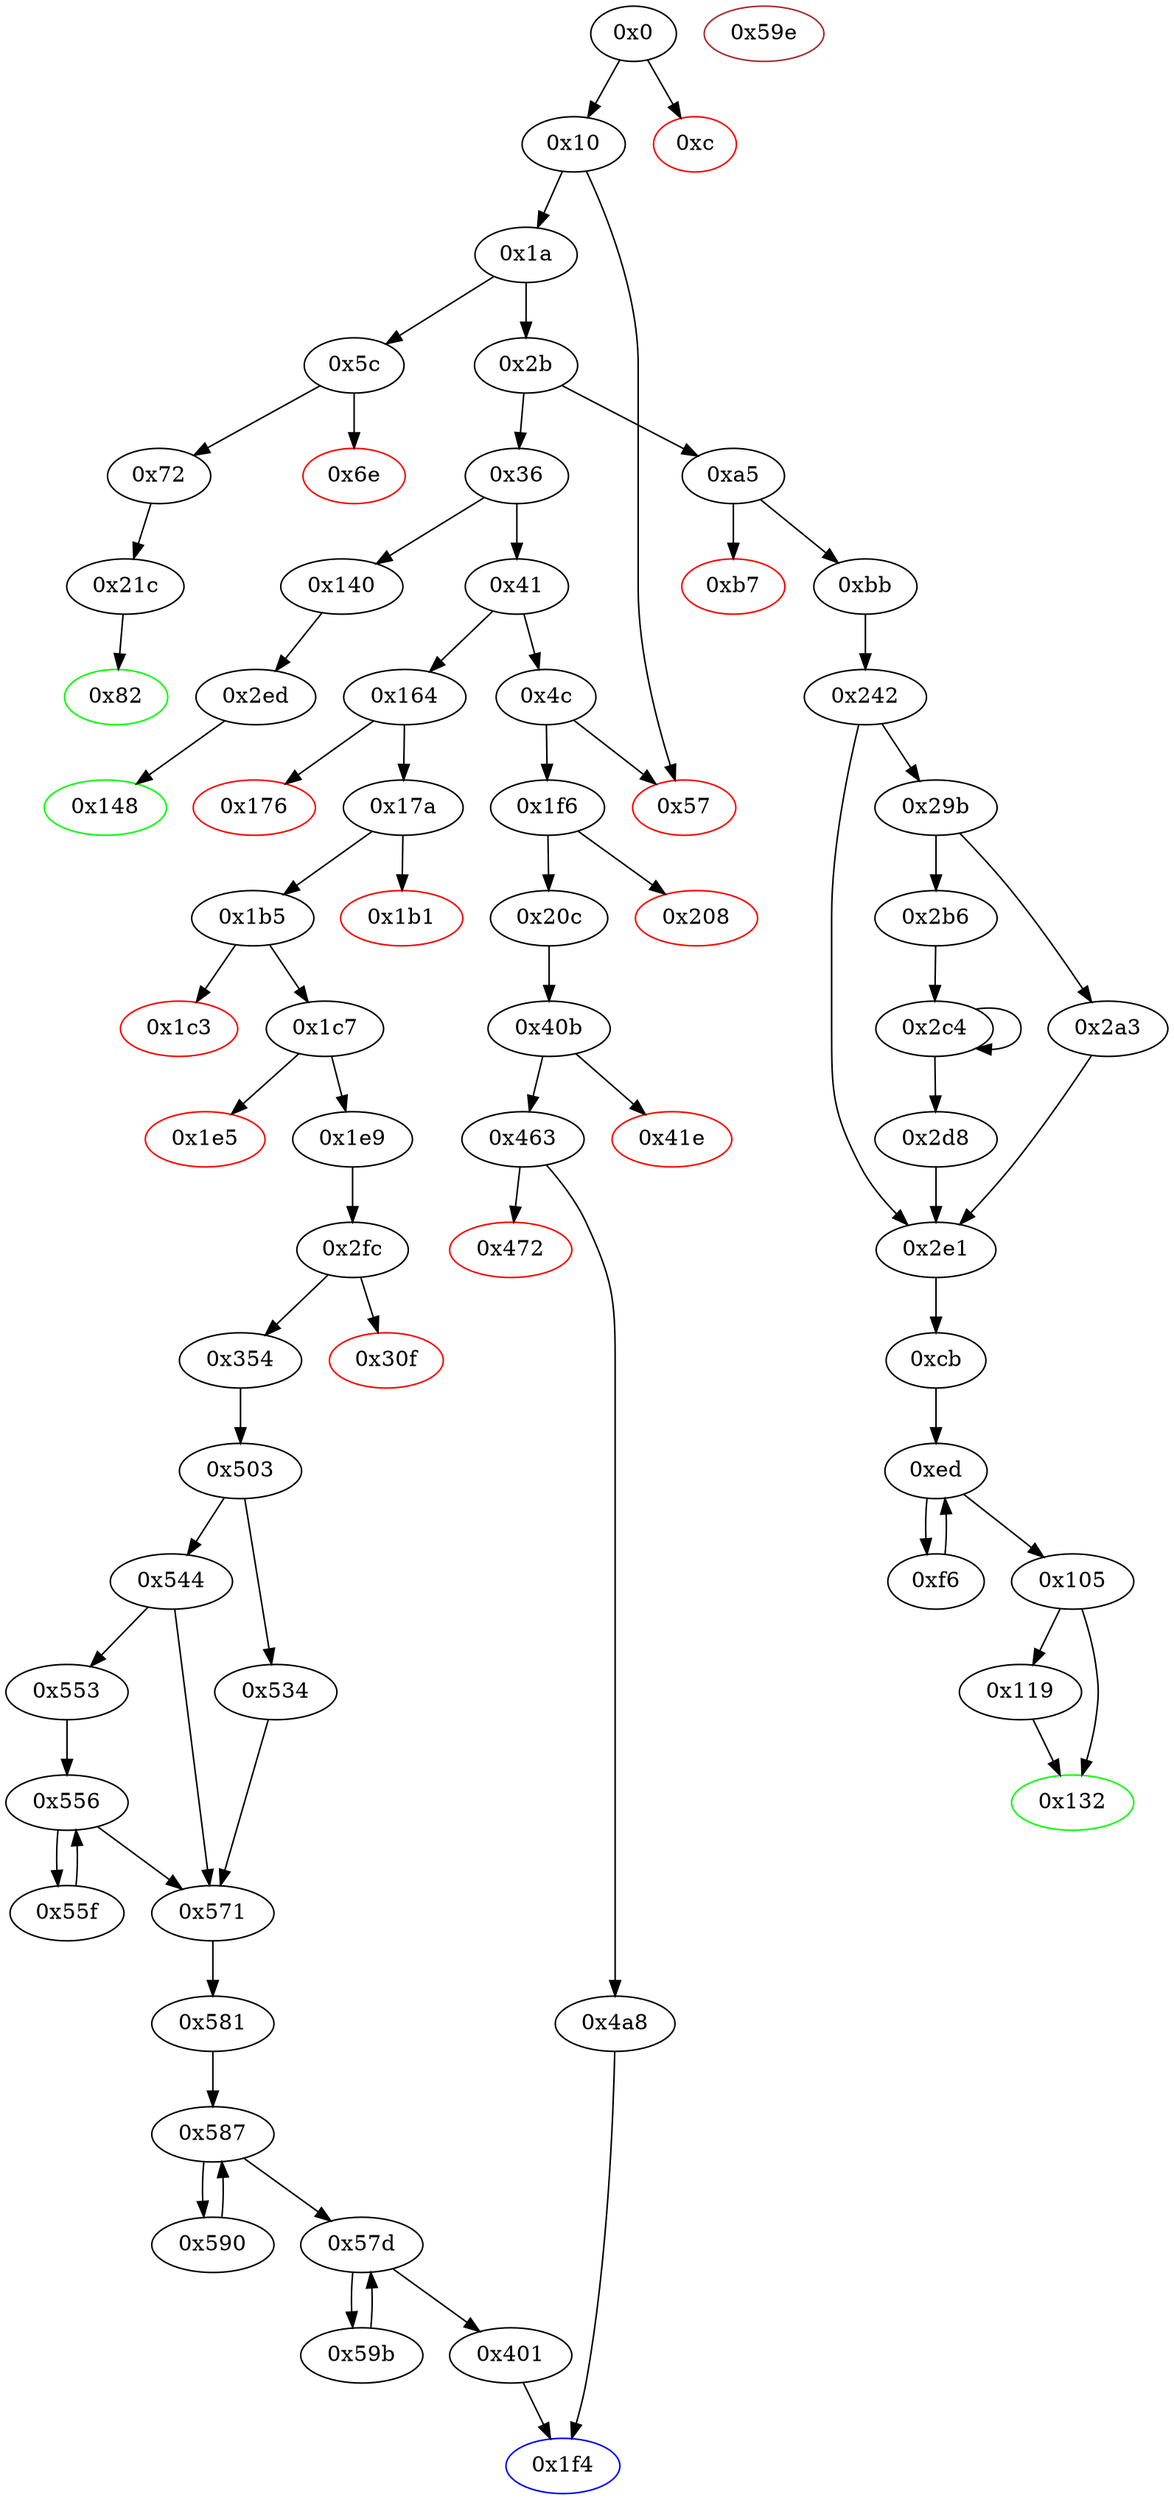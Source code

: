 digraph "" {
"0x4a8" [fillcolor=white, id="0x4a8", style=filled, tooltip="Block 0x4a8\n[0x4a8:0x502]\n---\nPredecessors: [0x463]\nSuccessors: [0x1f4]\n---\n0x4a8 JUMPDEST\n0x4a9 PUSH1 0x0\n0x4ab DUP1\n0x4ac SLOAD\n0x4ad PUSH1 0x40\n0x4af MLOAD\n0x4b0 PUSH1 0x1\n0x4b2 PUSH1 0x1\n0x4b4 PUSH1 0xa0\n0x4b6 SHL\n0x4b7 SUB\n0x4b8 DUP1\n0x4b9 DUP6\n0x4ba AND\n0x4bb SWAP4\n0x4bc SWAP3\n0x4bd AND\n0x4be SWAP2\n0x4bf PUSH32 0x8be0079c531659141344cd1fd0a4f28419497f9722a3daafe3b4186f6b6457e0\n0x4e0 SWAP2\n0x4e1 LOG3\n0x4e2 PUSH1 0x0\n0x4e4 DUP1\n0x4e5 SLOAD\n0x4e6 PUSH1 0x1\n0x4e8 PUSH1 0x1\n0x4ea PUSH1 0xa0\n0x4ec SHL\n0x4ed SUB\n0x4ee NOT\n0x4ef AND\n0x4f0 PUSH1 0x1\n0x4f2 PUSH1 0x1\n0x4f4 PUSH1 0xa0\n0x4f6 SHL\n0x4f7 SUB\n0x4f8 SWAP3\n0x4f9 SWAP1\n0x4fa SWAP3\n0x4fb AND\n0x4fc SWAP2\n0x4fd SWAP1\n0x4fe SWAP2\n0x4ff OR\n0x500 SWAP1\n0x501 SSTORE\n0x502 JUMP\n---\n0x4a8: JUMPDEST \n0x4a9: V435 = 0x0\n0x4ac: V436 = S[0x0]\n0x4ad: V437 = 0x40\n0x4af: V438 = M[0x40]\n0x4b0: V439 = 0x1\n0x4b2: V440 = 0x1\n0x4b4: V441 = 0xa0\n0x4b6: V442 = SHL 0xa0 0x1\n0x4b7: V443 = SUB 0x10000000000000000000000000000000000000000 0x1\n0x4ba: V444 = AND V199 0xffffffffffffffffffffffffffffffffffffffff\n0x4bd: V445 = AND V436 0xffffffffffffffffffffffffffffffffffffffff\n0x4bf: V446 = 0x8be0079c531659141344cd1fd0a4f28419497f9722a3daafe3b4186f6b6457e0\n0x4e1: LOG V438 0x0 0x8be0079c531659141344cd1fd0a4f28419497f9722a3daafe3b4186f6b6457e0 V445 V444\n0x4e2: V447 = 0x0\n0x4e5: V448 = S[0x0]\n0x4e6: V449 = 0x1\n0x4e8: V450 = 0x1\n0x4ea: V451 = 0xa0\n0x4ec: V452 = SHL 0xa0 0x1\n0x4ed: V453 = SUB 0x10000000000000000000000000000000000000000 0x1\n0x4ee: V454 = NOT 0xffffffffffffffffffffffffffffffffffffffff\n0x4ef: V455 = AND 0xffffffffffffffffffffffff0000000000000000000000000000000000000000 V448\n0x4f0: V456 = 0x1\n0x4f2: V457 = 0x1\n0x4f4: V458 = 0xa0\n0x4f6: V459 = SHL 0xa0 0x1\n0x4f7: V460 = SUB 0x10000000000000000000000000000000000000000 0x1\n0x4fb: V461 = AND 0xffffffffffffffffffffffffffffffffffffffff V199\n0x4ff: V462 = OR V461 V455\n0x501: S[0x0] = V462\n0x502: JUMP 0x1f4\n---\nEntry stack: [V13, 0x1f4, V199]\nStack pops: 2\nStack additions: []\nExit stack: [V13]\n\nDef sites:\nV13: {0x1a.0x1f}\n0x1f4: {0x1f6.0x1f7}\nV199: {0x20c.0x217}\n"];
"0x1f4" [color=blue, fillcolor=white, id="0x1f4", style=filled, tooltip="Block 0x1f4\n[0x1f4:0x1f5]\n---\nPredecessors: [0x401, 0x4a8]\nSuccessors: []\n---\n0x1f4 JUMPDEST\n0x1f5 STOP\n---\n0x1f4: JUMPDEST \n0x1f5: STOP \n---\nEntry stack: [V13, 0x1f4, V144, S0]\nStack pops: 0\nStack additions: []\nExit stack: [V13, 0x1f4, V144, S0]\n\nDef sites:\nV13: {0x1a.0x1f}\n0x1f4: {0x164.0x165}\nV144: {0x17a.0x186}\nS0: {0x1a.0x1f, 0x17a.0x18f}\n"];
"0x140" [fillcolor=white, id="0x140", style=filled, tooltip="Block 0x140\n[0x140:0x147]\n---\nPredecessors: [0x36]\nSuccessors: [0x2ed]\n---\n0x140 JUMPDEST\n0x141 PUSH2 0x148\n0x144 PUSH2 0x2ed\n0x147 JUMP\n---\n0x140: JUMPDEST \n0x141: V115 = 0x148\n0x144: V116 = 0x2ed\n0x147: JUMP 0x2ed\n---\nEntry stack: [V13]\nStack pops: 0\nStack additions: [0x148]\nExit stack: [V13, 0x148]\n\nDef sites:\nV13: {0x1a.0x1f}\n"];
"0x132" [color=green, fillcolor=white, id="0x132", style=filled, tooltip="Block 0x132\n[0x132:0x13f]\n---\nPredecessors: [0x105, 0x119]\nSuccessors: []\n---\n0x132 JUMPDEST\n0x133 POP\n0x134 SWAP3\n0x135 POP\n0x136 POP\n0x137 POP\n0x138 PUSH1 0x40\n0x13a MLOAD\n0x13b DUP1\n0x13c SWAP2\n0x13d SUB\n0x13e SWAP1\n0x13f RETURN\n---\n0x132: JUMPDEST \n0x138: V112 = 0x40\n0x13a: V113 = M[0x40]\n0x13d: V114 = SUB S1 V113\n0x13f: RETURN V113 V114\n---\nEntry stack: [V13, V230, V78, V78, S1, V97]\nStack pops: 5\nStack additions: []\nExit stack: [V13]\n\nDef sites:\nV13: {0x1a.0x1f}\nV230: {0x242.0x267}\nV78: {0xcb.0xcf}\nV78: {0xcb.0xcf}\nS1: {0x119.0x12f, 0x105.0x10e}\nV97: {0x105.0x112}\n"];
"0x119" [fillcolor=white, id="0x119", style=filled, tooltip="Block 0x119\n[0x119:0x131]\n---\nPredecessors: [0x105]\nSuccessors: [0x132]\n---\n0x119 DUP1\n0x11a DUP3\n0x11b SUB\n0x11c DUP1\n0x11d MLOAD\n0x11e PUSH1 0x1\n0x120 DUP4\n0x121 PUSH1 0x20\n0x123 SUB\n0x124 PUSH2 0x100\n0x127 EXP\n0x128 SUB\n0x129 NOT\n0x12a AND\n0x12b DUP2\n0x12c MSTORE\n0x12d PUSH1 0x20\n0x12f ADD\n0x130 SWAP2\n0x131 POP\n---\n0x11b: V100 = SUB V95 V97\n0x11d: V101 = M[V100]\n0x11e: V102 = 0x1\n0x121: V103 = 0x20\n0x123: V104 = SUB 0x20 V97\n0x124: V105 = 0x100\n0x127: V106 = EXP 0x100 V104\n0x128: V107 = SUB V106 0x1\n0x129: V108 = NOT V107\n0x12a: V109 = AND V108 V101\n0x12c: M[V100] = V109\n0x12d: V110 = 0x20\n0x12f: V111 = ADD 0x20 V100\n---\nEntry stack: [V13, V230, V78, V78, V95, V97]\nStack pops: 2\nStack additions: [V111, S0]\nExit stack: [V13, V230, V78, V78, V111, V97]\n\nDef sites:\nV13: {0x1a.0x1f}\nV230: {0x242.0x267}\nV78: {0xcb.0xcf}\nV78: {0xcb.0xcf}\nV95: {0x105.0x10e}\nV97: {0x105.0x112}\n"];
"0x57" [color=red, fillcolor=white, id="0x57", style=filled, tooltip="Block 0x57\n[0x57:0x5b]\n---\nPredecessors: [0x10, 0x4c]\nSuccessors: []\n---\n0x57 JUMPDEST\n0x58 PUSH1 0x0\n0x5a DUP1\n0x5b REVERT\n---\n0x57: JUMPDEST \n0x58: V29 = 0x0\n0x5b: REVERT 0x0 0x0\n---\nEntry stack: [V13]\nStack pops: 0\nStack additions: []\nExit stack: [V13]\n\nDef sites:\nV13: {0x1a.0x1f}\n"];
"0xf6" [fillcolor=white, id="0xf6", style=filled, tooltip="Block 0xf6\n[0xf6:0x104]\n---\nPredecessors: [0xed]\nSuccessors: [0xed]\n---\n0xf6 DUP2\n0xf7 DUP2\n0xf8 ADD\n0xf9 MLOAD\n0xfa DUP4\n0xfb DUP3\n0xfc ADD\n0xfd MSTORE\n0xfe PUSH1 0x20\n0x100 ADD\n0x101 PUSH2 0xed\n0x104 JUMP\n---\n0xf8: V89 = ADD S0 V84\n0xf9: V90 = M[V89]\n0xfc: V91 = ADD S0 V83\n0xfd: M[V91] = V90\n0xfe: V92 = 0x20\n0x100: V93 = ADD 0x20 S0\n0x101: V94 = 0xed\n0x104: JUMP 0xed\n---\nEntry stack: [V13, V230, V78, V78, V83, V84, V82, V82, V83, V84, S0]\nStack pops: 3\nStack additions: [S2, S1, V93]\nExit stack: [V13, V230, V78, V78, V83, V84, V82, V82, V83, V84, V93]\n\nDef sites:\nV13: {0x1a.0x1f}\nV230: {0x242.0x267}\nV78: {0xcb.0xcf}\nV78: {0xcb.0xcf}\nV83: {0xcb.0xe3}\nV84: {0xcb.0xe6}\nV82: {0xcb.0xdc}\nV82: {0xcb.0xdc}\nV83: {0xcb.0xe3}\nV84: {0xcb.0xe6}\nS0: {0xcb.0xeb, 0xf6.0x100}\n"];
"0x41e" [color=red, fillcolor=white, id="0x41e", style=filled, tooltip="Block 0x41e\n[0x41e:0x462]\n---\nPredecessors: [0x40b]\nSuccessors: []\n---\n0x41e PUSH1 0x40\n0x420 DUP1\n0x421 MLOAD\n0x422 PUSH3 0x461bcd\n0x426 PUSH1 0xe5\n0x428 SHL\n0x429 DUP2\n0x42a MSTORE\n0x42b PUSH1 0x20\n0x42d PUSH1 0x4\n0x42f DUP3\n0x430 ADD\n0x431 MSTORE\n0x432 PUSH1 0x16\n0x434 PUSH1 0x24\n0x436 DUP3\n0x437 ADD\n0x438 MSTORE\n0x439 PUSH22 0x4f3a206f6e6c794f776e65722066756e6374696f6e21\n0x450 PUSH1 0x50\n0x452 SHL\n0x453 PUSH1 0x44\n0x455 DUP3\n0x456 ADD\n0x457 MSTORE\n0x458 SWAP1\n0x459 MLOAD\n0x45a SWAP1\n0x45b DUP2\n0x45c SWAP1\n0x45d SUB\n0x45e PUSH1 0x64\n0x460 ADD\n0x461 SWAP1\n0x462 REVERT\n---\n0x41e: V388 = 0x40\n0x421: V389 = M[0x40]\n0x422: V390 = 0x461bcd\n0x426: V391 = 0xe5\n0x428: V392 = SHL 0xe5 0x461bcd\n0x42a: M[V389] = 0x8c379a000000000000000000000000000000000000000000000000000000000\n0x42b: V393 = 0x20\n0x42d: V394 = 0x4\n0x430: V395 = ADD V389 0x4\n0x431: M[V395] = 0x20\n0x432: V396 = 0x16\n0x434: V397 = 0x24\n0x437: V398 = ADD V389 0x24\n0x438: M[V398] = 0x16\n0x439: V399 = 0x4f3a206f6e6c794f776e65722066756e6374696f6e21\n0x450: V400 = 0x50\n0x452: V401 = SHL 0x50 0x4f3a206f6e6c794f776e65722066756e6374696f6e21\n0x453: V402 = 0x44\n0x456: V403 = ADD V389 0x44\n0x457: M[V403] = 0x4f3a206f6e6c794f776e65722066756e6374696f6e2100000000000000000000\n0x459: V404 = M[0x40]\n0x45d: V405 = SUB V389 V404\n0x45e: V406 = 0x64\n0x460: V407 = ADD 0x64 V405\n0x462: REVERT V404 V407\n---\nEntry stack: [V13, 0x1f4, V199]\nStack pops: 0\nStack additions: []\nExit stack: [V13, 0x1f4, V199]\n\nDef sites:\nV13: {0x1a.0x1f}\n0x1f4: {0x1f6.0x1f7}\nV199: {0x20c.0x217}\n"];
"0x472" [color=red, fillcolor=white, id="0x472", style=filled, tooltip="Block 0x472\n[0x472:0x4a7]\n---\nPredecessors: [0x463]\nSuccessors: []\n---\n0x472 PUSH1 0x40\n0x474 MLOAD\n0x475 PUSH3 0x461bcd\n0x479 PUSH1 0xe5\n0x47b SHL\n0x47c DUP2\n0x47d MSTORE\n0x47e PUSH1 0x4\n0x480 ADD\n0x481 DUP1\n0x482 DUP1\n0x483 PUSH1 0x20\n0x485 ADD\n0x486 DUP3\n0x487 DUP2\n0x488 SUB\n0x489 DUP3\n0x48a MSTORE\n0x48b PUSH1 0x21\n0x48d DUP2\n0x48e MSTORE\n0x48f PUSH1 0x20\n0x491 ADD\n0x492 DUP1\n0x493 PUSH2 0x59f\n0x496 PUSH1 0x21\n0x498 SWAP2\n0x499 CODECOPY\n0x49a PUSH1 0x40\n0x49c ADD\n0x49d SWAP2\n0x49e POP\n0x49f POP\n0x4a0 PUSH1 0x40\n0x4a2 MLOAD\n0x4a3 DUP1\n0x4a4 SWAP2\n0x4a5 SUB\n0x4a6 SWAP1\n0x4a7 REVERT\n---\n0x472: V415 = 0x40\n0x474: V416 = M[0x40]\n0x475: V417 = 0x461bcd\n0x479: V418 = 0xe5\n0x47b: V419 = SHL 0xe5 0x461bcd\n0x47d: M[V416] = 0x8c379a000000000000000000000000000000000000000000000000000000000\n0x47e: V420 = 0x4\n0x480: V421 = ADD 0x4 V416\n0x483: V422 = 0x20\n0x485: V423 = ADD 0x20 V421\n0x488: V424 = SUB V423 V421\n0x48a: M[V421] = V424\n0x48b: V425 = 0x21\n0x48e: M[V423] = 0x21\n0x48f: V426 = 0x20\n0x491: V427 = ADD 0x20 V423\n0x493: V428 = 0x59f\n0x496: V429 = 0x21\n0x499: CODECOPY V427 0x59f 0x21\n0x49a: V430 = 0x40\n0x49c: V431 = ADD 0x40 V427\n0x4a0: V432 = 0x40\n0x4a2: V433 = M[0x40]\n0x4a5: V434 = SUB V431 V433\n0x4a7: REVERT V433 V434\n---\nEntry stack: [V13, 0x1f4, V199]\nStack pops: 0\nStack additions: []\nExit stack: [V13, 0x1f4, V199]\n\nDef sites:\nV13: {0x1a.0x1f}\n0x1f4: {0x1f6.0x1f7}\nV199: {0x20c.0x217}\n"];
"0x5c" [fillcolor=white, id="0x5c", style=filled, tooltip="Block 0x5c\n[0x5c:0x6d]\n---\nPredecessors: [0x1a]\nSuccessors: [0x6e, 0x72]\n---\n0x5c JUMPDEST\n0x5d PUSH2 0x82\n0x60 PUSH1 0x4\n0x62 DUP1\n0x63 CALLDATASIZE\n0x64 SUB\n0x65 PUSH1 0x20\n0x67 DUP2\n0x68 LT\n0x69 ISZERO\n0x6a PUSH2 0x72\n0x6d JUMPI\n---\n0x5c: JUMPDEST \n0x5d: V30 = 0x82\n0x60: V31 = 0x4\n0x63: V32 = CALLDATASIZE\n0x64: V33 = SUB V32 0x4\n0x65: V34 = 0x20\n0x68: V35 = LT V33 0x20\n0x69: V36 = ISZERO V35\n0x6a: V37 = 0x72\n0x6d: JUMPI 0x72 V36\n---\nEntry stack: [V13]\nStack pops: 0\nStack additions: [0x82, 0x4, V33]\nExit stack: [V13, 0x82, 0x4, V33]\n\nDef sites:\nV13: {0x1a.0x1f}\n"];
"0x0" [fillcolor=white, id="0x0", style=filled, tooltip="Block 0x0\n[0x0:0xb]\n---\nPredecessors: []\nSuccessors: [0xc, 0x10]\n---\n0x0 PUSH1 0x80\n0x2 PUSH1 0x40\n0x4 MSTORE\n0x5 CALLVALUE\n0x6 DUP1\n0x7 ISZERO\n0x8 PUSH2 0x10\n0xb JUMPI\n---\n0x0: V0 = 0x80\n0x2: V1 = 0x40\n0x4: M[0x40] = 0x80\n0x5: V2 = CALLVALUE\n0x7: V3 = ISZERO V2\n0x8: V4 = 0x10\n0xb: JUMPI 0x10 V3\n---\nEntry stack: []\nStack pops: 0\nStack additions: [V2]\nExit stack: [V2]\n\nDef sites:\n"];
"0x1e5" [color=red, fillcolor=white, id="0x1e5", style=filled, tooltip="Block 0x1e5\n[0x1e5:0x1e8]\n---\nPredecessors: [0x1c7]\nSuccessors: []\n---\n0x1e5 PUSH1 0x0\n0x1e7 DUP1\n0x1e8 REVERT\n---\n0x1e5: V182 = 0x0\n0x1e8: REVERT 0x0 0x0\n---\nEntry stack: [V13, 0x1f4, V144, V148, V151, V152, 0x4, V172, V170, 0x84]\nStack pops: 0\nStack additions: []\nExit stack: [V13, 0x1f4, V144, V148, V151, V152, 0x4, V172, V170, 0x84]\n\nDef sites:\nV13: {0x1a.0x1f}\n0x1f4: {0x164.0x165}\nV144: {0x17a.0x186}\nV148: {0x17a.0x18f}\nV151: {0x17a.0x195}\nV152: {0x17a.0x199}\n0x4: {0x164.0x168}\nV172: {0x1c7.0x1cd}\nV170: {0x1c7.0x1c9}\n0x84: {0x17a.0x19e}\n"];
"0x1f6" [fillcolor=white, id="0x1f6", style=filled, tooltip="Block 0x1f6\n[0x1f6:0x207]\n---\nPredecessors: [0x4c]\nSuccessors: [0x208, 0x20c]\n---\n0x1f6 JUMPDEST\n0x1f7 PUSH2 0x1f4\n0x1fa PUSH1 0x4\n0x1fc DUP1\n0x1fd CALLDATASIZE\n0x1fe SUB\n0x1ff PUSH1 0x20\n0x201 DUP2\n0x202 LT\n0x203 ISZERO\n0x204 PUSH2 0x20c\n0x207 JUMPI\n---\n0x1f6: JUMPDEST \n0x1f7: V184 = 0x1f4\n0x1fa: V185 = 0x4\n0x1fd: V186 = CALLDATASIZE\n0x1fe: V187 = SUB V186 0x4\n0x1ff: V188 = 0x20\n0x202: V189 = LT V187 0x20\n0x203: V190 = ISZERO V189\n0x204: V191 = 0x20c\n0x207: JUMPI 0x20c V190\n---\nEntry stack: [V13]\nStack pops: 0\nStack additions: [0x1f4, 0x4, V187]\nExit stack: [V13, 0x1f4, 0x4, V187]\n\nDef sites:\nV13: {0x1a.0x1f}\n"];
"0x59b" [fillcolor=white, id="0x59b", style=filled, tooltip="Block 0x59b\n[0x59b:0x59d]\n---\nPredecessors: [0x57d]\nSuccessors: [0x57d]\n---\n0x59b JUMPDEST\n0x59c SWAP1\n0x59d JUMP\n---\n0x59b: JUMPDEST \n0x59d: JUMP S1\n---\nEntry stack: [V13, 0x1f4, V144, S9, S8, S7, S6, S5, S4, S3, S2, S1, S0]\nStack pops: 2\nStack additions: [S0]\nExit stack: [V13, 0x1f4, V144, S9, S8, S7, S6, S5, S4, S3, S2, S0]\n\nDef sites:\nV13: {0x1a.0x1f}\n0x1f4: {0x164.0x165}\nV144: {0x17a.0x186}\nS9: {0x17a.0x18f, 0x1a.0x1f}\nS8: {0x17a.0x195, 0x164.0x165}\nS7: {0x17a.0x186, 0x1c7.0x1cd}\nS6: {0x1a.0x1f, 0x17a.0x18f, 0x1c7.0x1c9}\nS5: {0x17a.0x195, 0x354.0x357, 0x164.0x165}\nS4: {0x17a.0x186, 0x354.0x3c6, 0x1c7.0x1cd}\nS3: {0x17a.0x18f, 0x354.0x3f1, 0x1c7.0x1c9}\nS2: {0x17a.0x195, 0x354.0x3f8, 0x354.0x357}\nS1: {0x571.0x573, 0x354.0x3c6, 0x1c7.0x1cd}\nS0: {0x503.0x52a, 0x354.0x3f8, 0x354.0x357}\n"];
"0x41" [fillcolor=white, id="0x41", style=filled, tooltip="Block 0x41\n[0x41:0x4b]\n---\nPredecessors: [0x36]\nSuccessors: [0x4c, 0x164]\n---\n0x41 DUP1\n0x42 PUSH4 0xbb92ef2d\n0x47 EQ\n0x48 PUSH2 0x164\n0x4b JUMPI\n---\n0x42: V23 = 0xbb92ef2d\n0x47: V24 = EQ 0xbb92ef2d V13\n0x48: V25 = 0x164\n0x4b: JUMPI 0x164 V24\n---\nEntry stack: [V13]\nStack pops: 1\nStack additions: [S0]\nExit stack: [V13]\n\nDef sites:\nV13: {0x1a.0x1f}\n"];
"0x2b6" [fillcolor=white, id="0x2b6", style=filled, tooltip="Block 0x2b6\n[0x2b6:0x2c3]\n---\nPredecessors: [0x29b]\nSuccessors: [0x2c4]\n---\n0x2b6 JUMPDEST\n0x2b7 DUP3\n0x2b8 ADD\n0x2b9 SWAP2\n0x2ba SWAP1\n0x2bb PUSH1 0x0\n0x2bd MSTORE\n0x2be PUSH1 0x20\n0x2c0 PUSH1 0x0\n0x2c2 SHA3\n0x2c3 SWAP1\n---\n0x2b6: JUMPDEST \n0x2b8: V260 = ADD V247 V239\n0x2bb: V261 = 0x0\n0x2bd: M[0x0] = V228\n0x2be: V262 = 0x20\n0x2c0: V263 = 0x0\n0x2c2: V264 = SHA3 0x0 0x20\n---\nEntry stack: [V13, 0xcb, V75, 0x60, V230, V228, V239, V247, V228, V239]\nStack pops: 3\nStack additions: [V260, V264, S2]\nExit stack: [V13, 0xcb, V75, 0x60, V230, V228, V239, V260, V264, V247]\n\nDef sites:\nV13: {0x1a.0x1f}\n0xcb: {0xa5.0xa6}\nV75: {0xbb.0xc6}\n0x60: {0x242.0x28c}\nV230: {0x242.0x267}\nV228: {0x242.0x263}\nV239: {0x242.0x278}\nV247: {0x242.0x292}\nV228: {0x242.0x263}\nV239: {0x242.0x278}\n"];
"0x59e" [color=brown, fillcolor=white, id="0x59e", style=filled, tooltip="Block 0x59e\n[0x59e:0x604]\n---\nPredecessors: []\nSuccessors: []\n---\n0x59e INVALID\n0x59f MISSING 0x4f\n0x5a0 GASPRICE\n0x5a1 SHA3\n0x5a2 PUSH15 0x6577206f776e657220697320746865\n0x5b2 SHA3\n0x5b3 PUSH27 0x65726f206164647265737321a2646970667358221220e70df7ee85\n0x5cf DUP1\n0x5d0 MISSING 0xbe\n0x5d1 MISSING 0xe5\n0x5d2 MISSING 0xbb\n0x5d3 MISSING 0xc8\n0x5d4 GAS\n0x5d5 RETURN\n0x5d6 MISSING 0xeb\n0x5d7 LOG4\n0x5d8 MISSING 0xb3\n0x5d9 MISSING 0xdc\n0x5da CREATE\n0x5db GAS\n0x5dc PUSH5 0xf548e88e36\n0x5e2 MISSING 0xa5\n0x5e3 SWAP7\n0x5e4 CODECOPY\n0x5e5 GT\n0x5e6 MISSING 0xdd\n0x5e7 PUSH29 0x35fa64736f6c63430006080033\n---\n0x59e: INVALID \n0x59f: MISSING 0x4f\n0x5a0: V518 = GASPRICE\n0x5a1: V519 = SHA3 V518 S0\n0x5a2: V520 = 0x6577206f776e657220697320746865\n0x5b2: V521 = SHA3 0x6577206f776e657220697320746865 V519\n0x5b3: V522 = 0x65726f206164647265737321a2646970667358221220e70df7ee85\n0x5d0: MISSING 0xbe\n0x5d1: MISSING 0xe5\n0x5d2: MISSING 0xbb\n0x5d3: MISSING 0xc8\n0x5d4: V523 = GAS\n0x5d5: RETURN V523 S0\n0x5d6: MISSING 0xeb\n0x5d7: LOG S0 S1 S2 S3 S4 S5\n0x5d8: MISSING 0xb3\n0x5d9: MISSING 0xdc\n0x5da: V524 = CREATE S0 S1 S2\n0x5db: V525 = GAS\n0x5dc: V526 = 0xf548e88e36\n0x5e2: MISSING 0xa5\n0x5e4: CODECOPY S7 S1 S2\n0x5e5: V527 = GT S3 S4\n0x5e6: MISSING 0xdd\n0x5e7: V528 = 0x35fa64736f6c63430006080033\n---\nEntry stack: []\nStack pops: 0\nStack additions: [0x65726f206164647265737321a2646970667358221220e70df7ee85, 0x65726f206164647265737321a2646970667358221220e70df7ee85, V521, 0xf548e88e36, V525, V524, V527, S5, S6, S0, 0x35fa64736f6c63430006080033]\nExit stack: []\n\nDef sites:\n"];
"0x2e1" [fillcolor=white, id="0x2e1", style=filled, tooltip="Block 0x2e1\n[0x2e1:0x2ec]\n---\nPredecessors: [0x242, 0x2a3, 0x2d8]\nSuccessors: [0xcb]\n---\n0x2e1 JUMPDEST\n0x2e2 POP\n0x2e3 POP\n0x2e4 POP\n0x2e5 POP\n0x2e6 POP\n0x2e7 SWAP1\n0x2e8 POP\n0x2e9 SWAP2\n0x2ea SWAP1\n0x2eb POP\n0x2ec JUMP\n---\n0x2e1: JUMPDEST \n0x2ec: JUMP 0xcb\n---\nEntry stack: [V13, 0xcb, V75, 0x60, V230, V228, V239, S2, S1, S0]\nStack pops: 9\nStack additions: [S5]\nExit stack: [V13, V230]\n\nDef sites:\nV13: {0x1a.0x1f}\n0xcb: {0xa5.0xa6}\nV75: {0xbb.0xc6}\n0x60: {0x242.0x28c}\nV230: {0x242.0x267}\nV228: {0x242.0x263}\nV239: {0x242.0x278}\nS2: {0x2d8.0x2df, 0x2a3.0x2b0, 0x242.0x292}\nS1: {0x242.0x263, 0x2c4.0x2cc}\nS0: {0x242.0x278, 0x2b6.0x2b8}\n"];
"0x581" [fillcolor=white, id="0x581", style=filled, tooltip="Block 0x581\n[0x581:0x586]\n---\nPredecessors: [0x571]\nSuccessors: [0x587]\n---\n0x581 JUMPDEST\n0x582 PUSH2 0x59b\n0x585 SWAP2\n0x586 SWAP1\n---\n0x581: JUMPDEST \n0x582: V510 = 0x59b\n---\nEntry stack: [V13, 0x1f4, V144, V148, V151, V172, V170, V316, V354, 0x401, V374, 0x57d, V482, S0]\nStack pops: 2\nStack additions: [0x59b, S1, S0]\nExit stack: [V13, 0x1f4, V144, V148, V151, V172, V170, V316, V354, 0x401, V374, 0x57d, 0x59b, V482, S0]\n\nDef sites:\nV13: {0x1a.0x1f}\n0x1f4: {0x164.0x165}\nV144: {0x17a.0x186}\nV148: {0x17a.0x18f}\nV151: {0x17a.0x195}\nV172: {0x1c7.0x1cd}\nV170: {0x1c7.0x1c9}\nV316: {0x354.0x357}\nV354: {0x354.0x3c6}\n0x401: {0x354.0x3f1}\nV374: {0x354.0x3f8}\n0x57d: {0x571.0x573}\nV482: {0x503.0x52a}\nS0: {0x503.0x520, 0x55f.0x56b}\n"];
"0x401" [fillcolor=white, id="0x401", style=filled, tooltip="Block 0x401\n[0x401:0x40a]\n---\nPredecessors: [0x57d]\nSuccessors: [0x1f4]\n---\n0x401 JUMPDEST\n0x402 POP\n0x403 POP\n0x404 POP\n0x405 POP\n0x406 POP\n0x407 POP\n0x408 POP\n0x409 POP\n0x40a JUMP\n---\n0x401: JUMPDEST \n0x40a: JUMP S8\n---\nEntry stack: [V13, 0x1f4, V144, S9, S8, S7, S6, S5, S4, S3, S2, S1, S0]\nStack pops: 9\nStack additions: []\nExit stack: [V13, 0x1f4, V144, S9]\n\nDef sites:\nV13: {0x1a.0x1f}\n0x1f4: {0x164.0x165}\nV144: {0x17a.0x186}\nS9: {0x17a.0x18f, 0x1a.0x1f}\nS8: {0x17a.0x195, 0x164.0x165}\nS7: {0x17a.0x186, 0x1c7.0x1cd}\nS6: {0x1a.0x1f, 0x17a.0x18f, 0x1c7.0x1c9}\nS5: {0x17a.0x195, 0x354.0x357, 0x164.0x165}\nS4: {0x17a.0x186, 0x354.0x3c6, 0x1c7.0x1cd}\nS3: {0x17a.0x18f, 0x354.0x3f1, 0x1c7.0x1c9}\nS2: {0x17a.0x195, 0x354.0x3f8, 0x354.0x357}\nS1: {0x571.0x573, 0x354.0x3c6, 0x1c7.0x1cd}\nS0: {0x503.0x52a, 0x354.0x3f8, 0x354.0x357}\n"];
"0xc" [color=red, fillcolor=white, id="0xc", style=filled, tooltip="Block 0xc\n[0xc:0xf]\n---\nPredecessors: [0x0]\nSuccessors: []\n---\n0xc PUSH1 0x0\n0xe DUP1\n0xf REVERT\n---\n0xc: V5 = 0x0\n0xf: REVERT 0x0 0x0\n---\nEntry stack: [V2]\nStack pops: 0\nStack additions: []\nExit stack: [V2]\n\nDef sites:\nV2: {0x0.0x5}\n"];
"0x1c3" [color=red, fillcolor=white, id="0x1c3", style=filled, tooltip="Block 0x1c3\n[0x1c3:0x1c6]\n---\nPredecessors: [0x1b5]\nSuccessors: []\n---\n0x1c3 PUSH1 0x0\n0x1c5 DUP1\n0x1c6 REVERT\n---\n0x1c3: V169 = 0x0\n0x1c6: REVERT 0x0 0x0\n---\nEntry stack: [V13, 0x1f4, V144, V148, V151, V152, 0x4, 0x84, V163]\nStack pops: 0\nStack additions: []\nExit stack: [V13, 0x1f4, V144, V148, V151, V152, 0x4, 0x84, V163]\n\nDef sites:\nV13: {0x1a.0x1f}\n0x1f4: {0x164.0x165}\nV144: {0x17a.0x186}\nV148: {0x17a.0x18f}\nV151: {0x17a.0x195}\nV152: {0x17a.0x199}\n0x4: {0x164.0x168}\n0x84: {0x17a.0x19e}\nV163: {0x1b5.0x1b7}\n"];
"0xb7" [color=red, fillcolor=white, id="0xb7", style=filled, tooltip="Block 0xb7\n[0xb7:0xba]\n---\nPredecessors: [0xa5]\nSuccessors: []\n---\n0xb7 PUSH1 0x0\n0xb9 DUP1\n0xba REVERT\n---\n0xb7: V68 = 0x0\n0xba: REVERT 0x0 0x0\n---\nEntry stack: [V13, 0xcb, 0x4, V63]\nStack pops: 0\nStack additions: []\nExit stack: [V13, 0xcb, 0x4, V63]\n\nDef sites:\nV13: {0x1a.0x1f}\n0xcb: {0xa5.0xa6}\n0x4: {0xa5.0xa9}\nV63: {0xa5.0xad}\n"];
"0x29b" [fillcolor=white, id="0x29b", style=filled, tooltip="Block 0x29b\n[0x29b:0x2a2]\n---\nPredecessors: [0x242]\nSuccessors: [0x2a3, 0x2b6]\n---\n0x29b DUP1\n0x29c PUSH1 0x1f\n0x29e LT\n0x29f PUSH2 0x2b6\n0x2a2 JUMPI\n---\n0x29c: V250 = 0x1f\n0x29e: V251 = LT 0x1f V239\n0x29f: V252 = 0x2b6\n0x2a2: JUMPI 0x2b6 V251\n---\nEntry stack: [V13, 0xcb, V75, 0x60, V230, V228, V239, V247, V228, V239]\nStack pops: 1\nStack additions: [S0]\nExit stack: [V13, 0xcb, V75, 0x60, V230, V228, V239, V247, V228, V239]\n\nDef sites:\nV13: {0x1a.0x1f}\n0xcb: {0xa5.0xa6}\nV75: {0xbb.0xc6}\n0x60: {0x242.0x28c}\nV230: {0x242.0x267}\nV228: {0x242.0x263}\nV239: {0x242.0x278}\nV247: {0x242.0x292}\nV228: {0x242.0x263}\nV239: {0x242.0x278}\n"];
"0x2d8" [fillcolor=white, id="0x2d8", style=filled, tooltip="Block 0x2d8\n[0x2d8:0x2e0]\n---\nPredecessors: [0x2c4]\nSuccessors: [0x2e1]\n---\n0x2d8 DUP3\n0x2d9 SWAP1\n0x2da SUB\n0x2db PUSH1 0x1f\n0x2dd AND\n0x2de DUP3\n0x2df ADD\n0x2e0 SWAP2\n---\n0x2da: V272 = SUB V269 V260\n0x2db: V273 = 0x1f\n0x2dd: V274 = AND 0x1f V272\n0x2df: V275 = ADD V260 V274\n---\nEntry stack: [V13, 0xcb, V75, 0x60, V230, V228, V239, V260, V267, V269]\nStack pops: 3\nStack additions: [V275, S1, S2]\nExit stack: [V13, 0xcb, V75, 0x60, V230, V228, V239, V275, V267, V260]\n\nDef sites:\nV13: {0x1a.0x1f}\n0xcb: {0xa5.0xa6}\nV75: {0xbb.0xc6}\n0x60: {0x242.0x28c}\nV230: {0x242.0x267}\nV228: {0x242.0x263}\nV239: {0x242.0x278}\nV260: {0x2b6.0x2b8}\nV267: {0x2c4.0x2cc}\nV269: {0x2c4.0x2d0}\n"];
"0x2c4" [fillcolor=white, id="0x2c4", style=filled, tooltip="Block 0x2c4\n[0x2c4:0x2d7]\n---\nPredecessors: [0x2b6, 0x2c4]\nSuccessors: [0x2c4, 0x2d8]\n---\n0x2c4 JUMPDEST\n0x2c5 DUP2\n0x2c6 SLOAD\n0x2c7 DUP2\n0x2c8 MSTORE\n0x2c9 SWAP1\n0x2ca PUSH1 0x1\n0x2cc ADD\n0x2cd SWAP1\n0x2ce PUSH1 0x20\n0x2d0 ADD\n0x2d1 DUP1\n0x2d2 DUP4\n0x2d3 GT\n0x2d4 PUSH2 0x2c4\n0x2d7 JUMPI\n---\n0x2c4: JUMPDEST \n0x2c6: V265 = S[S1]\n0x2c8: M[S0] = V265\n0x2ca: V266 = 0x1\n0x2cc: V267 = ADD 0x1 S1\n0x2ce: V268 = 0x20\n0x2d0: V269 = ADD 0x20 S0\n0x2d3: V270 = GT V260 V269\n0x2d4: V271 = 0x2c4\n0x2d7: JUMPI 0x2c4 V270\n---\nEntry stack: [V13, 0xcb, V75, 0x60, V230, V228, V239, V260, S1, S0]\nStack pops: 3\nStack additions: [S2, V267, V269]\nExit stack: [V13, 0xcb, V75, 0x60, V230, V228, V239, V260, V267, V269]\n\nDef sites:\nV13: {0x1a.0x1f}\n0xcb: {0xa5.0xa6}\nV75: {0xbb.0xc6}\n0x60: {0x242.0x28c}\nV230: {0x242.0x267}\nV228: {0x242.0x263}\nV239: {0x242.0x278}\nV260: {0x2b6.0x2b8}\nS1: {0x2c4.0x2cc, 0x2b6.0x2c2}\nS0: {0x242.0x292, 0x2c4.0x2d0}\n"];
"0x2ed" [fillcolor=white, id="0x2ed", style=filled, tooltip="Block 0x2ed\n[0x2ed:0x2fb]\n---\nPredecessors: [0x140]\nSuccessors: [0x148]\n---\n0x2ed JUMPDEST\n0x2ee PUSH1 0x0\n0x2f0 SLOAD\n0x2f1 PUSH1 0x1\n0x2f3 PUSH1 0x1\n0x2f5 PUSH1 0xa0\n0x2f7 SHL\n0x2f8 SUB\n0x2f9 AND\n0x2fa DUP2\n0x2fb JUMP\n---\n0x2ed: JUMPDEST \n0x2ee: V276 = 0x0\n0x2f0: V277 = S[0x0]\n0x2f1: V278 = 0x1\n0x2f3: V279 = 0x1\n0x2f5: V280 = 0xa0\n0x2f7: V281 = SHL 0xa0 0x1\n0x2f8: V282 = SUB 0x10000000000000000000000000000000000000000 0x1\n0x2f9: V283 = AND 0xffffffffffffffffffffffffffffffffffffffff V277\n0x2fb: JUMP 0x148\n---\nEntry stack: [V13, 0x148]\nStack pops: 1\nStack additions: [S0, V283]\nExit stack: [V13, 0x148, V283]\n\nDef sites:\nV13: {0x1a.0x1f}\n0x148: {0x140.0x141}\n"];
"0x503" [fillcolor=white, id="0x503", style=filled, tooltip="Block 0x503\n[0x503:0x533]\n---\nPredecessors: [0x354]\nSuccessors: [0x534, 0x544]\n---\n0x503 JUMPDEST\n0x504 DUP3\n0x505 DUP1\n0x506 SLOAD\n0x507 PUSH1 0x1\n0x509 DUP2\n0x50a PUSH1 0x1\n0x50c AND\n0x50d ISZERO\n0x50e PUSH2 0x100\n0x511 MUL\n0x512 SUB\n0x513 AND\n0x514 PUSH1 0x2\n0x516 SWAP1\n0x517 DIV\n0x518 SWAP1\n0x519 PUSH1 0x0\n0x51b MSTORE\n0x51c PUSH1 0x20\n0x51e PUSH1 0x0\n0x520 SHA3\n0x521 SWAP1\n0x522 PUSH1 0x1f\n0x524 ADD\n0x525 PUSH1 0x20\n0x527 SWAP1\n0x528 DIV\n0x529 DUP2\n0x52a ADD\n0x52b SWAP3\n0x52c DUP3\n0x52d PUSH1 0x1f\n0x52f LT\n0x530 PUSH2 0x544\n0x533 JUMPI\n---\n0x503: JUMPDEST \n0x506: V463 = S[V374]\n0x507: V464 = 0x1\n0x50a: V465 = 0x1\n0x50c: V466 = AND 0x1 V463\n0x50d: V467 = ISZERO V466\n0x50e: V468 = 0x100\n0x511: V469 = MUL 0x100 V467\n0x512: V470 = SUB V469 0x1\n0x513: V471 = AND V470 V463\n0x514: V472 = 0x2\n0x517: V473 = DIV V471 0x2\n0x519: V474 = 0x0\n0x51b: M[0x0] = V374\n0x51c: V475 = 0x20\n0x51e: V476 = 0x0\n0x520: V477 = SHA3 0x0 0x20\n0x522: V478 = 0x1f\n0x524: V479 = ADD 0x1f V473\n0x525: V480 = 0x20\n0x528: V481 = DIV V479 0x20\n0x52a: V482 = ADD V477 V481\n0x52d: V483 = 0x1f\n0x52f: V484 = LT 0x1f V371\n0x530: V485 = 0x544\n0x533: JUMPI 0x544 V484\n---\nEntry stack: [V13, 0x1f4, V144, V148, V151, V172, V170, V316, V354, 0x401, V374, V375, V371]\nStack pops: 3\nStack additions: [S2, V482, S0, V477, S1]\nExit stack: [V13, 0x1f4, V144, V148, V151, V172, V170, V316, V354, 0x401, V374, V482, V371, V477, V375]\n\nDef sites:\nV13: {0x1a.0x1f}\n0x1f4: {0x164.0x165}\nV144: {0x17a.0x186}\nV148: {0x17a.0x18f}\nV151: {0x17a.0x195}\nV172: {0x1c7.0x1cd}\nV170: {0x1c7.0x1c9}\nV316: {0x354.0x357}\nV354: {0x354.0x3c6}\n0x401: {0x354.0x3f1}\nV374: {0x354.0x3f8}\nV375: {0x354.0x3fb}\nV371: {0x354.0x3ed}\n"];
"0x242" [fillcolor=white, id="0x242", style=filled, tooltip="Block 0x242\n[0x242:0x29a]\n---\nPredecessors: [0xbb]\nSuccessors: [0x29b, 0x2e1]\n---\n0x242 JUMPDEST\n0x243 PUSH1 0x1\n0x245 PUSH1 0x1\n0x247 PUSH1 0xa0\n0x249 SHL\n0x24a SUB\n0x24b DUP2\n0x24c AND\n0x24d PUSH1 0x0\n0x24f SWAP1\n0x250 DUP2\n0x251 MSTORE\n0x252 PUSH1 0x1\n0x254 PUSH1 0x20\n0x256 DUP2\n0x257 DUP2\n0x258 MSTORE\n0x259 PUSH1 0x40\n0x25b SWAP3\n0x25c DUP4\n0x25d SWAP1\n0x25e SHA3\n0x25f PUSH1 0x2\n0x261 SWAP1\n0x262 DUP2\n0x263 ADD\n0x264 DUP1\n0x265 SLOAD\n0x266 DUP6\n0x267 MLOAD\n0x268 SWAP5\n0x269 DUP2\n0x26a AND\n0x26b ISZERO\n0x26c PUSH2 0x100\n0x26f MUL\n0x270 PUSH1 0x0\n0x272 NOT\n0x273 ADD\n0x274 AND\n0x275 SWAP2\n0x276 SWAP1\n0x277 SWAP2\n0x278 DIV\n0x279 PUSH1 0x1f\n0x27b DUP2\n0x27c ADD\n0x27d DUP4\n0x27e SWAP1\n0x27f DIV\n0x280 DUP4\n0x281 MUL\n0x282 DUP5\n0x283 ADD\n0x284 DUP4\n0x285 ADD\n0x286 SWAP1\n0x287 SWAP5\n0x288 MSTORE\n0x289 DUP4\n0x28a DUP4\n0x28b MSTORE\n0x28c PUSH1 0x60\n0x28e SWAP4\n0x28f SWAP1\n0x290 SWAP2\n0x291 DUP4\n0x292 ADD\n0x293 DUP3\n0x294 DUP3\n0x295 DUP1\n0x296 ISZERO\n0x297 PUSH2 0x2e1\n0x29a JUMPI\n---\n0x242: JUMPDEST \n0x243: V216 = 0x1\n0x245: V217 = 0x1\n0x247: V218 = 0xa0\n0x249: V219 = SHL 0xa0 0x1\n0x24a: V220 = SUB 0x10000000000000000000000000000000000000000 0x1\n0x24c: V221 = AND V75 0xffffffffffffffffffffffffffffffffffffffff\n0x24d: V222 = 0x0\n0x251: M[0x0] = V221\n0x252: V223 = 0x1\n0x254: V224 = 0x20\n0x258: M[0x20] = 0x1\n0x259: V225 = 0x40\n0x25e: V226 = SHA3 0x0 0x40\n0x25f: V227 = 0x2\n0x263: V228 = ADD 0x2 V226\n0x265: V229 = S[V228]\n0x267: V230 = M[0x40]\n0x26a: V231 = AND V229 0x1\n0x26b: V232 = ISZERO V231\n0x26c: V233 = 0x100\n0x26f: V234 = MUL 0x100 V232\n0x270: V235 = 0x0\n0x272: V236 = NOT 0x0\n0x273: V237 = ADD 0xffffffffffffffffffffffffffffffffffffffffffffffffffffffffffffffff V234\n0x274: V238 = AND V237 V229\n0x278: V239 = DIV V238 0x2\n0x279: V240 = 0x1f\n0x27c: V241 = ADD V239 0x1f\n0x27f: V242 = DIV V241 0x20\n0x281: V243 = MUL 0x20 V242\n0x283: V244 = ADD V230 V243\n0x285: V245 = ADD 0x20 V244\n0x288: M[0x40] = V245\n0x28b: M[V230] = V239\n0x28c: V246 = 0x60\n0x292: V247 = ADD V230 0x20\n0x296: V248 = ISZERO V239\n0x297: V249 = 0x2e1\n0x29a: JUMPI 0x2e1 V248\n---\nEntry stack: [V13, 0xcb, V75]\nStack pops: 1\nStack additions: [S0, 0x60, V230, V228, V239, V247, V228, V239]\nExit stack: [V13, 0xcb, V75, 0x60, V230, V228, V239, V247, V228, V239]\n\nDef sites:\nV13: {0x1a.0x1f}\n0xcb: {0xa5.0xa6}\nV75: {0xbb.0xc6}\n"];
"0x2fc" [fillcolor=white, id="0x2fc", style=filled, tooltip="Block 0x2fc\n[0x2fc:0x30e]\n---\nPredecessors: [0x1e9]\nSuccessors: [0x30f, 0x354]\n---\n0x2fc JUMPDEST\n0x2fd PUSH1 0x0\n0x2ff SLOAD\n0x300 PUSH1 0x1\n0x302 PUSH1 0x1\n0x304 PUSH1 0xa0\n0x306 SHL\n0x307 SUB\n0x308 AND\n0x309 CALLER\n0x30a EQ\n0x30b PUSH2 0x354\n0x30e JUMPI\n---\n0x2fc: JUMPDEST \n0x2fd: V284 = 0x0\n0x2ff: V285 = S[0x0]\n0x300: V286 = 0x1\n0x302: V287 = 0x1\n0x304: V288 = 0xa0\n0x306: V289 = SHL 0xa0 0x1\n0x307: V290 = SUB 0x10000000000000000000000000000000000000000 0x1\n0x308: V291 = AND 0xffffffffffffffffffffffffffffffffffffffff V285\n0x309: V292 = CALLER\n0x30a: V293 = EQ V292 V291\n0x30b: V294 = 0x354\n0x30e: JUMPI 0x354 V293\n---\nEntry stack: [V13, 0x1f4, V144, V148, V151, V172, V170]\nStack pops: 0\nStack additions: []\nExit stack: [V13, 0x1f4, V144, V148, V151, V172, V170]\n\nDef sites:\nV13: {0x1a.0x1f}\n0x1f4: {0x164.0x165}\nV144: {0x17a.0x186}\nV148: {0x17a.0x18f}\nV151: {0x17a.0x195}\nV172: {0x1c7.0x1cd}\nV170: {0x1c7.0x1c9}\n"];
"0xcb" [fillcolor=white, id="0xcb", style=filled, tooltip="Block 0xcb\n[0xcb:0xec]\n---\nPredecessors: [0x2e1]\nSuccessors: [0xed]\n---\n0xcb JUMPDEST\n0xcc PUSH1 0x40\n0xce DUP1\n0xcf MLOAD\n0xd0 PUSH1 0x20\n0xd2 DUP1\n0xd3 DUP3\n0xd4 MSTORE\n0xd5 DUP4\n0xd6 MLOAD\n0xd7 DUP2\n0xd8 DUP4\n0xd9 ADD\n0xda MSTORE\n0xdb DUP4\n0xdc MLOAD\n0xdd SWAP2\n0xde SWAP3\n0xdf DUP4\n0xe0 SWAP3\n0xe1 SWAP1\n0xe2 DUP4\n0xe3 ADD\n0xe4 SWAP2\n0xe5 DUP6\n0xe6 ADD\n0xe7 SWAP1\n0xe8 DUP1\n0xe9 DUP4\n0xea DUP4\n0xeb PUSH1 0x0\n---\n0xcb: JUMPDEST \n0xcc: V77 = 0x40\n0xcf: V78 = M[0x40]\n0xd0: V79 = 0x20\n0xd4: M[V78] = 0x20\n0xd6: V80 = M[V230]\n0xd9: V81 = ADD V78 0x20\n0xda: M[V81] = V80\n0xdc: V82 = M[V230]\n0xe3: V83 = ADD V78 0x40\n0xe6: V84 = ADD V230 0x20\n0xeb: V85 = 0x0\n---\nEntry stack: [V13, V230]\nStack pops: 1\nStack additions: [S0, V78, V78, V83, V84, V82, V82, V83, V84, 0x0]\nExit stack: [V13, V230, V78, V78, V83, V84, V82, V82, V83, V84, 0x0]\n\nDef sites:\nV13: {0x1a.0x1f}\nV230: {0x242.0x267}\n"];
"0x21c" [fillcolor=white, id="0x21c", style=filled, tooltip="Block 0x21c\n[0x21c:0x241]\n---\nPredecessors: [0x72]\nSuccessors: [0x82]\n---\n0x21c JUMPDEST\n0x21d PUSH1 0x1\n0x21f PUSH1 0x1\n0x221 PUSH1 0xa0\n0x223 SHL\n0x224 SUB\n0x225 SWAP1\n0x226 DUP2\n0x227 AND\n0x228 PUSH1 0x0\n0x22a SWAP1\n0x22b DUP2\n0x22c MSTORE\n0x22d PUSH1 0x1\n0x22f PUSH1 0x20\n0x231 DUP2\n0x232 SWAP1\n0x233 MSTORE\n0x234 PUSH1 0x40\n0x236 SWAP1\n0x237 SWAP2\n0x238 SHA3\n0x239 DUP1\n0x23a SLOAD\n0x23b SWAP2\n0x23c ADD\n0x23d SLOAD\n0x23e SWAP2\n0x23f AND\n0x240 SWAP2\n0x241 JUMP\n---\n0x21c: JUMPDEST \n0x21d: V201 = 0x1\n0x21f: V202 = 0x1\n0x221: V203 = 0xa0\n0x223: V204 = SHL 0xa0 0x1\n0x224: V205 = SUB 0x10000000000000000000000000000000000000000 0x1\n0x227: V206 = AND 0xffffffffffffffffffffffffffffffffffffffff V45\n0x228: V207 = 0x0\n0x22c: M[0x0] = V206\n0x22d: V208 = 0x1\n0x22f: V209 = 0x20\n0x233: M[0x20] = 0x1\n0x234: V210 = 0x40\n0x238: V211 = SHA3 0x0 0x40\n0x23a: V212 = S[V211]\n0x23c: V213 = ADD 0x1 V211\n0x23d: V214 = S[V213]\n0x23f: V215 = AND 0xffffffffffffffffffffffffffffffffffffffff V212\n0x241: JUMP 0x82\n---\nEntry stack: [V13, 0x82, V45]\nStack pops: 2\nStack additions: [V215, V214]\nExit stack: [V13, V215, V214]\n\nDef sites:\nV13: {0x1a.0x1f}\n0x82: {0x5c.0x5d}\nV45: {0x72.0x7d}\n"];
"0x354" [fillcolor=white, id="0x354", style=filled, tooltip="Block 0x354\n[0x354:0x400]\n---\nPredecessors: [0x2fc]\nSuccessors: [0x503]\n---\n0x354 JUMPDEST\n0x355 PUSH1 0x40\n0x357 MLOAD\n0x358 DUP1\n0x359 PUSH1 0x60\n0x35b ADD\n0x35c PUSH1 0x40\n0x35e MSTORE\n0x35f DUP1\n0x360 DUP6\n0x361 PUSH1 0x1\n0x363 PUSH1 0x1\n0x365 PUSH1 0xa0\n0x367 SHL\n0x368 SUB\n0x369 AND\n0x36a DUP2\n0x36b MSTORE\n0x36c PUSH1 0x20\n0x36e ADD\n0x36f DUP5\n0x370 DUP2\n0x371 MSTORE\n0x372 PUSH1 0x20\n0x374 ADD\n0x375 DUP4\n0x376 DUP4\n0x377 DUP1\n0x378 DUP1\n0x379 PUSH1 0x1f\n0x37b ADD\n0x37c PUSH1 0x20\n0x37e DUP1\n0x37f SWAP2\n0x380 DIV\n0x381 MUL\n0x382 PUSH1 0x20\n0x384 ADD\n0x385 PUSH1 0x40\n0x387 MLOAD\n0x388 SWAP1\n0x389 DUP2\n0x38a ADD\n0x38b PUSH1 0x40\n0x38d MSTORE\n0x38e DUP1\n0x38f SWAP4\n0x390 SWAP3\n0x391 SWAP2\n0x392 SWAP1\n0x393 DUP2\n0x394 DUP2\n0x395 MSTORE\n0x396 PUSH1 0x20\n0x398 ADD\n0x399 DUP4\n0x39a DUP4\n0x39b DUP1\n0x39c DUP3\n0x39d DUP5\n0x39e CALLDATACOPY\n0x39f PUSH1 0x0\n0x3a1 SWAP3\n0x3a2 ADD\n0x3a3 DUP3\n0x3a4 SWAP1\n0x3a5 MSTORE\n0x3a6 POP\n0x3a7 SWAP4\n0x3a8 SWAP1\n0x3a9 SWAP5\n0x3aa MSTORE\n0x3ab POP\n0x3ac POP\n0x3ad PUSH1 0x1\n0x3af PUSH1 0x1\n0x3b1 PUSH1 0xa0\n0x3b3 SHL\n0x3b4 SUB\n0x3b5 DUP9\n0x3b6 DUP2\n0x3b7 AND\n0x3b8 DUP3\n0x3b9 MSTORE\n0x3ba PUSH1 0x1\n0x3bc PUSH1 0x20\n0x3be DUP2\n0x3bf DUP2\n0x3c0 MSTORE\n0x3c1 PUSH1 0x40\n0x3c3 SWAP4\n0x3c4 DUP5\n0x3c5 SWAP1\n0x3c6 SHA3\n0x3c7 DUP7\n0x3c8 MLOAD\n0x3c9 DUP2\n0x3ca SLOAD\n0x3cb PUSH1 0x1\n0x3cd PUSH1 0x1\n0x3cf PUSH1 0xa0\n0x3d1 SHL\n0x3d2 SUB\n0x3d3 NOT\n0x3d4 AND\n0x3d5 SWAP5\n0x3d6 AND\n0x3d7 SWAP4\n0x3d8 SWAP1\n0x3d9 SWAP4\n0x3da OR\n0x3db DUP4\n0x3dc SSTORE\n0x3dd DUP6\n0x3de DUP2\n0x3df ADD\n0x3e0 MLOAD\n0x3e1 SWAP2\n0x3e2 DUP4\n0x3e3 ADD\n0x3e4 SWAP2\n0x3e5 SWAP1\n0x3e6 SWAP2\n0x3e7 SSTORE\n0x3e8 SWAP2\n0x3e9 DUP5\n0x3ea ADD\n0x3eb MLOAD\n0x3ec DUP1\n0x3ed MLOAD\n0x3ee SWAP2\n0x3ef SWAP4\n0x3f0 POP\n0x3f1 PUSH2 0x401\n0x3f4 SWAP3\n0x3f5 PUSH1 0x2\n0x3f7 DUP6\n0x3f8 ADD\n0x3f9 SWAP3\n0x3fa SWAP2\n0x3fb ADD\n0x3fc SWAP1\n0x3fd PUSH2 0x503\n0x400 JUMP\n---\n0x354: JUMPDEST \n0x355: V315 = 0x40\n0x357: V316 = M[0x40]\n0x359: V317 = 0x60\n0x35b: V318 = ADD 0x60 V316\n0x35c: V319 = 0x40\n0x35e: M[0x40] = V318\n0x361: V320 = 0x1\n0x363: V321 = 0x1\n0x365: V322 = 0xa0\n0x367: V323 = SHL 0xa0 0x1\n0x368: V324 = SUB 0x10000000000000000000000000000000000000000 0x1\n0x369: V325 = AND 0xffffffffffffffffffffffffffffffffffffffff V148\n0x36b: M[V316] = V325\n0x36c: V326 = 0x20\n0x36e: V327 = ADD 0x20 V316\n0x371: M[V327] = V151\n0x372: V328 = 0x20\n0x374: V329 = ADD 0x20 V327\n0x379: V330 = 0x1f\n0x37b: V331 = ADD 0x1f V170\n0x37c: V332 = 0x20\n0x380: V333 = DIV V331 0x20\n0x381: V334 = MUL V333 0x20\n0x382: V335 = 0x20\n0x384: V336 = ADD 0x20 V334\n0x385: V337 = 0x40\n0x387: V338 = M[0x40]\n0x38a: V339 = ADD V338 V336\n0x38b: V340 = 0x40\n0x38d: M[0x40] = V339\n0x395: M[V338] = V170\n0x396: V341 = 0x20\n0x398: V342 = ADD 0x20 V338\n0x39e: CALLDATACOPY V342 V172 V170\n0x39f: V343 = 0x0\n0x3a2: V344 = ADD V342 V170\n0x3a5: M[V344] = 0x0\n0x3aa: M[V329] = V338\n0x3ad: V345 = 0x1\n0x3af: V346 = 0x1\n0x3b1: V347 = 0xa0\n0x3b3: V348 = SHL 0xa0 0x1\n0x3b4: V349 = SUB 0x10000000000000000000000000000000000000000 0x1\n0x3b7: V350 = AND 0xffffffffffffffffffffffffffffffffffffffff V144\n0x3b9: M[0x0] = V350\n0x3ba: V351 = 0x1\n0x3bc: V352 = 0x20\n0x3c0: M[0x20] = 0x1\n0x3c1: V353 = 0x40\n0x3c6: V354 = SHA3 0x0 0x40\n0x3c8: V355 = M[V316]\n0x3ca: V356 = S[V354]\n0x3cb: V357 = 0x1\n0x3cd: V358 = 0x1\n0x3cf: V359 = 0xa0\n0x3d1: V360 = SHL 0xa0 0x1\n0x3d2: V361 = SUB 0x10000000000000000000000000000000000000000 0x1\n0x3d3: V362 = NOT 0xffffffffffffffffffffffffffffffffffffffff\n0x3d4: V363 = AND 0xffffffffffffffffffffffff0000000000000000000000000000000000000000 V356\n0x3d6: V364 = AND 0xffffffffffffffffffffffffffffffffffffffff V355\n0x3da: V365 = OR V364 V363\n0x3dc: S[V354] = V365\n0x3df: V366 = ADD 0x20 V316\n0x3e0: V367 = M[V366]\n0x3e3: V368 = ADD V354 0x1\n0x3e7: S[V368] = V367\n0x3ea: V369 = ADD V316 0x40\n0x3eb: V370 = M[V369]\n0x3ed: V371 = M[V370]\n0x3f1: V372 = 0x401\n0x3f5: V373 = 0x2\n0x3f8: V374 = ADD V354 0x2\n0x3fb: V375 = ADD V370 0x20\n0x3fd: V376 = 0x503\n0x400: JUMP 0x503\n---\nEntry stack: [V13, 0x1f4, V144, V148, V151, V172, V170]\nStack pops: 5\nStack additions: [S4, S3, S2, S1, S0, V316, V354, 0x401, V374, V375, V371]\nExit stack: [V13, 0x1f4, V144, V148, V151, V172, V170, V316, V354, 0x401, V374, V375, V371]\n\nDef sites:\nV13: {0x1a.0x1f}\n0x1f4: {0x164.0x165}\nV144: {0x17a.0x186}\nV148: {0x17a.0x18f}\nV151: {0x17a.0x195}\nV172: {0x1c7.0x1cd}\nV170: {0x1c7.0x1c9}\n"];
"0x556" [fillcolor=white, id="0x556", style=filled, tooltip="Block 0x556\n[0x556:0x55e]\n---\nPredecessors: [0x553, 0x55f]\nSuccessors: [0x55f, 0x571]\n---\n0x556 JUMPDEST\n0x557 DUP3\n0x558 DUP2\n0x559 GT\n0x55a ISZERO\n0x55b PUSH2 0x571\n0x55e JUMPI\n---\n0x556: JUMPDEST \n0x559: V499 = GT V498 S2\n0x55a: V500 = ISZERO V499\n0x55b: V501 = 0x571\n0x55e: JUMPI 0x571 V500\n---\nEntry stack: [V13, 0x1f4, V144, V148, V151, V172, V170, V316, V354, 0x401, V374, V482, S2, S1, V498]\nStack pops: 3\nStack additions: [S2, S1, S0]\nExit stack: [V13, 0x1f4, V144, V148, V151, V172, V170, V316, V354, 0x401, V374, V482, S2, S1, V498]\n\nDef sites:\nV13: {0x1a.0x1f}\n0x1f4: {0x164.0x165}\nV144: {0x17a.0x186}\nV148: {0x17a.0x18f}\nV151: {0x17a.0x195}\nV172: {0x1c7.0x1cd}\nV170: {0x1c7.0x1c9}\nV316: {0x354.0x357}\nV354: {0x354.0x3c6}\n0x401: {0x354.0x3f1}\nV374: {0x354.0x3f8}\nV482: {0x503.0x52a}\nS2: {0x354.0x3fb, 0x55f.0x566}\nS1: {0x503.0x520, 0x55f.0x56b}\nV498: {0x553.0x555}\n"];
"0xed" [fillcolor=white, id="0xed", style=filled, tooltip="Block 0xed\n[0xed:0xf5]\n---\nPredecessors: [0xcb, 0xf6]\nSuccessors: [0xf6, 0x105]\n---\n0xed JUMPDEST\n0xee DUP4\n0xef DUP2\n0xf0 LT\n0xf1 ISZERO\n0xf2 PUSH2 0x105\n0xf5 JUMPI\n---\n0xed: JUMPDEST \n0xf0: V86 = LT S0 V82\n0xf1: V87 = ISZERO V86\n0xf2: V88 = 0x105\n0xf5: JUMPI 0x105 V87\n---\nEntry stack: [V13, V230, V78, V78, V83, V84, V82, V82, V83, V84, S0]\nStack pops: 4\nStack additions: [S3, S2, S1, S0]\nExit stack: [V13, V230, V78, V78, V83, V84, V82, V82, V83, V84, S0]\n\nDef sites:\nV13: {0x1a.0x1f}\nV230: {0x242.0x267}\nV78: {0xcb.0xcf}\nV78: {0xcb.0xcf}\nV83: {0xcb.0xe3}\nV84: {0xcb.0xe6}\nV82: {0xcb.0xdc}\nV82: {0xcb.0xdc}\nV83: {0xcb.0xe3}\nV84: {0xcb.0xe6}\nS0: {0xcb.0xeb, 0xf6.0x100}\n"];
"0x17a" [fillcolor=white, id="0x17a", style=filled, tooltip="Block 0x17a\n[0x17a:0x1b0]\n---\nPredecessors: [0x164]\nSuccessors: [0x1b1, 0x1b5]\n---\n0x17a JUMPDEST\n0x17b PUSH1 0x1\n0x17d PUSH1 0x1\n0x17f PUSH1 0xa0\n0x181 SHL\n0x182 SUB\n0x183 DUP3\n0x184 CALLDATALOAD\n0x185 DUP2\n0x186 AND\n0x187 SWAP3\n0x188 PUSH1 0x20\n0x18a DUP2\n0x18b ADD\n0x18c CALLDATALOAD\n0x18d SWAP1\n0x18e SWAP2\n0x18f AND\n0x190 SWAP2\n0x191 PUSH1 0x40\n0x193 DUP3\n0x194 ADD\n0x195 CALLDATALOAD\n0x196 SWAP2\n0x197 SWAP1\n0x198 DUP2\n0x199 ADD\n0x19a SWAP1\n0x19b PUSH1 0x80\n0x19d DUP2\n0x19e ADD\n0x19f PUSH1 0x60\n0x1a1 DUP3\n0x1a2 ADD\n0x1a3 CALLDATALOAD\n0x1a4 PUSH5 0x100000000\n0x1aa DUP2\n0x1ab GT\n0x1ac ISZERO\n0x1ad PUSH2 0x1b5\n0x1b0 JUMPI\n---\n0x17a: JUMPDEST \n0x17b: V138 = 0x1\n0x17d: V139 = 0x1\n0x17f: V140 = 0xa0\n0x181: V141 = SHL 0xa0 0x1\n0x182: V142 = SUB 0x10000000000000000000000000000000000000000 0x1\n0x184: V143 = CALLDATALOAD 0x4\n0x186: V144 = AND 0xffffffffffffffffffffffffffffffffffffffff V143\n0x188: V145 = 0x20\n0x18b: V146 = ADD 0x4 0x20\n0x18c: V147 = CALLDATALOAD 0x24\n0x18f: V148 = AND 0xffffffffffffffffffffffffffffffffffffffff V147\n0x191: V149 = 0x40\n0x194: V150 = ADD 0x4 0x40\n0x195: V151 = CALLDATALOAD 0x44\n0x199: V152 = ADD 0x4 V132\n0x19b: V153 = 0x80\n0x19e: V154 = ADD 0x4 0x80\n0x19f: V155 = 0x60\n0x1a2: V156 = ADD 0x4 0x60\n0x1a3: V157 = CALLDATALOAD 0x64\n0x1a4: V158 = 0x100000000\n0x1ab: V159 = GT V157 0x100000000\n0x1ac: V160 = ISZERO V159\n0x1ad: V161 = 0x1b5\n0x1b0: JUMPI 0x1b5 V160\n---\nEntry stack: [V13, 0x1f4, 0x4, V132]\nStack pops: 2\nStack additions: [V144, V148, V151, V152, S1, 0x84, V157]\nExit stack: [V13, 0x1f4, V144, V148, V151, V152, 0x4, 0x84, V157]\n\nDef sites:\nV13: {0x1a.0x1f}\n0x1f4: {0x164.0x165}\n0x4: {0x164.0x168}\nV132: {0x164.0x16c}\n"];
"0x534" [fillcolor=white, id="0x534", style=filled, tooltip="Block 0x534\n[0x534:0x543]\n---\nPredecessors: [0x503]\nSuccessors: [0x571]\n---\n0x534 DUP1\n0x535 MLOAD\n0x536 PUSH1 0xff\n0x538 NOT\n0x539 AND\n0x53a DUP4\n0x53b DUP1\n0x53c ADD\n0x53d OR\n0x53e DUP6\n0x53f SSTORE\n0x540 PUSH2 0x571\n0x543 JUMP\n---\n0x535: V486 = M[V375]\n0x536: V487 = 0xff\n0x538: V488 = NOT 0xff\n0x539: V489 = AND 0xffffffffffffffffffffffffffffffffffffffffffffffffffffffffffffff00 V486\n0x53c: V490 = ADD V371 V371\n0x53d: V491 = OR V490 V489\n0x53f: S[V374] = V491\n0x540: V492 = 0x571\n0x543: JUMP 0x571\n---\nEntry stack: [V13, 0x1f4, V144, V148, V151, V172, V170, V316, V354, 0x401, V374, V482, V371, V477, V375]\nStack pops: 5\nStack additions: [S4, S3, S2, S1, S0]\nExit stack: [V13, 0x1f4, V144, V148, V151, V172, V170, V316, V354, 0x401, V374, V482, V371, V477, V375]\n\nDef sites:\nV13: {0x1a.0x1f}\n0x1f4: {0x164.0x165}\nV144: {0x17a.0x186}\nV148: {0x17a.0x18f}\nV151: {0x17a.0x195}\nV172: {0x1c7.0x1cd}\nV170: {0x1c7.0x1c9}\nV316: {0x354.0x357}\nV354: {0x354.0x3c6}\n0x401: {0x354.0x3f1}\nV374: {0x354.0x3f8}\nV482: {0x503.0x52a}\nV371: {0x354.0x3ed}\nV477: {0x503.0x520}\nV375: {0x354.0x3fb}\n"];
"0x30f" [color=red, fillcolor=white, id="0x30f", style=filled, tooltip="Block 0x30f\n[0x30f:0x353]\n---\nPredecessors: [0x2fc]\nSuccessors: []\n---\n0x30f PUSH1 0x40\n0x311 DUP1\n0x312 MLOAD\n0x313 PUSH3 0x461bcd\n0x317 PUSH1 0xe5\n0x319 SHL\n0x31a DUP2\n0x31b MSTORE\n0x31c PUSH1 0x20\n0x31e PUSH1 0x4\n0x320 DUP3\n0x321 ADD\n0x322 MSTORE\n0x323 PUSH1 0x16\n0x325 PUSH1 0x24\n0x327 DUP3\n0x328 ADD\n0x329 MSTORE\n0x32a PUSH22 0x4f3a206f6e6c794f776e65722066756e6374696f6e21\n0x341 PUSH1 0x50\n0x343 SHL\n0x344 PUSH1 0x44\n0x346 DUP3\n0x347 ADD\n0x348 MSTORE\n0x349 SWAP1\n0x34a MLOAD\n0x34b SWAP1\n0x34c DUP2\n0x34d SWAP1\n0x34e SUB\n0x34f PUSH1 0x64\n0x351 ADD\n0x352 SWAP1\n0x353 REVERT\n---\n0x30f: V295 = 0x40\n0x312: V296 = M[0x40]\n0x313: V297 = 0x461bcd\n0x317: V298 = 0xe5\n0x319: V299 = SHL 0xe5 0x461bcd\n0x31b: M[V296] = 0x8c379a000000000000000000000000000000000000000000000000000000000\n0x31c: V300 = 0x20\n0x31e: V301 = 0x4\n0x321: V302 = ADD V296 0x4\n0x322: M[V302] = 0x20\n0x323: V303 = 0x16\n0x325: V304 = 0x24\n0x328: V305 = ADD V296 0x24\n0x329: M[V305] = 0x16\n0x32a: V306 = 0x4f3a206f6e6c794f776e65722066756e6374696f6e21\n0x341: V307 = 0x50\n0x343: V308 = SHL 0x50 0x4f3a206f6e6c794f776e65722066756e6374696f6e21\n0x344: V309 = 0x44\n0x347: V310 = ADD V296 0x44\n0x348: M[V310] = 0x4f3a206f6e6c794f776e65722066756e6374696f6e2100000000000000000000\n0x34a: V311 = M[0x40]\n0x34e: V312 = SUB V296 V311\n0x34f: V313 = 0x64\n0x351: V314 = ADD 0x64 V312\n0x353: REVERT V311 V314\n---\nEntry stack: [V13, 0x1f4, V144, V148, V151, V172, V170]\nStack pops: 0\nStack additions: []\nExit stack: [V13, 0x1f4, V144, V148, V151, V172, V170]\n\nDef sites:\nV13: {0x1a.0x1f}\n0x1f4: {0x164.0x165}\nV144: {0x17a.0x186}\nV148: {0x17a.0x18f}\nV151: {0x17a.0x195}\nV172: {0x1c7.0x1cd}\nV170: {0x1c7.0x1c9}\n"];
"0x1e9" [fillcolor=white, id="0x1e9", style=filled, tooltip="Block 0x1e9\n[0x1e9:0x1f3]\n---\nPredecessors: [0x1c7]\nSuccessors: [0x2fc]\n---\n0x1e9 JUMPDEST\n0x1ea POP\n0x1eb SWAP1\n0x1ec SWAP3\n0x1ed POP\n0x1ee SWAP1\n0x1ef POP\n0x1f0 PUSH2 0x2fc\n0x1f3 JUMP\n---\n0x1e9: JUMPDEST \n0x1f0: V183 = 0x2fc\n0x1f3: JUMP 0x2fc\n---\nEntry stack: [V13, 0x1f4, V144, V148, V151, V152, 0x4, V172, V170, 0x84]\nStack pops: 5\nStack additions: [S2, S1]\nExit stack: [V13, 0x1f4, V144, V148, V151, V172, V170]\n\nDef sites:\nV13: {0x1a.0x1f}\n0x1f4: {0x164.0x165}\nV144: {0x17a.0x186}\nV148: {0x17a.0x18f}\nV151: {0x17a.0x195}\nV152: {0x17a.0x199}\n0x4: {0x164.0x168}\nV172: {0x1c7.0x1cd}\nV170: {0x1c7.0x1c9}\n0x84: {0x17a.0x19e}\n"];
"0xbb" [fillcolor=white, id="0xbb", style=filled, tooltip="Block 0xbb\n[0xbb:0xca]\n---\nPredecessors: [0xa5]\nSuccessors: [0x242]\n---\n0xbb JUMPDEST\n0xbc POP\n0xbd CALLDATALOAD\n0xbe PUSH1 0x1\n0xc0 PUSH1 0x1\n0xc2 PUSH1 0xa0\n0xc4 SHL\n0xc5 SUB\n0xc6 AND\n0xc7 PUSH2 0x242\n0xca JUMP\n---\n0xbb: JUMPDEST \n0xbd: V69 = CALLDATALOAD 0x4\n0xbe: V70 = 0x1\n0xc0: V71 = 0x1\n0xc2: V72 = 0xa0\n0xc4: V73 = SHL 0xa0 0x1\n0xc5: V74 = SUB 0x10000000000000000000000000000000000000000 0x1\n0xc6: V75 = AND 0xffffffffffffffffffffffffffffffffffffffff V69\n0xc7: V76 = 0x242\n0xca: JUMP 0x242\n---\nEntry stack: [V13, 0xcb, 0x4, V63]\nStack pops: 2\nStack additions: [V75]\nExit stack: [V13, 0xcb, V75]\n\nDef sites:\nV13: {0x1a.0x1f}\n0xcb: {0xa5.0xa6}\n0x4: {0xa5.0xa9}\nV63: {0xa5.0xad}\n"];
"0x40b" [fillcolor=white, id="0x40b", style=filled, tooltip="Block 0x40b\n[0x40b:0x41d]\n---\nPredecessors: [0x20c]\nSuccessors: [0x41e, 0x463]\n---\n0x40b JUMPDEST\n0x40c PUSH1 0x0\n0x40e SLOAD\n0x40f PUSH1 0x1\n0x411 PUSH1 0x1\n0x413 PUSH1 0xa0\n0x415 SHL\n0x416 SUB\n0x417 AND\n0x418 CALLER\n0x419 EQ\n0x41a PUSH2 0x463\n0x41d JUMPI\n---\n0x40b: JUMPDEST \n0x40c: V377 = 0x0\n0x40e: V378 = S[0x0]\n0x40f: V379 = 0x1\n0x411: V380 = 0x1\n0x413: V381 = 0xa0\n0x415: V382 = SHL 0xa0 0x1\n0x416: V383 = SUB 0x10000000000000000000000000000000000000000 0x1\n0x417: V384 = AND 0xffffffffffffffffffffffffffffffffffffffff V378\n0x418: V385 = CALLER\n0x419: V386 = EQ V385 V384\n0x41a: V387 = 0x463\n0x41d: JUMPI 0x463 V386\n---\nEntry stack: [V13, 0x1f4, V199]\nStack pops: 0\nStack additions: []\nExit stack: [V13, 0x1f4, V199]\n\nDef sites:\nV13: {0x1a.0x1f}\n0x1f4: {0x1f6.0x1f7}\nV199: {0x20c.0x217}\n"];
"0x1b1" [color=red, fillcolor=white, id="0x1b1", style=filled, tooltip="Block 0x1b1\n[0x1b1:0x1b4]\n---\nPredecessors: [0x17a]\nSuccessors: []\n---\n0x1b1 PUSH1 0x0\n0x1b3 DUP1\n0x1b4 REVERT\n---\n0x1b1: V162 = 0x0\n0x1b4: REVERT 0x0 0x0\n---\nEntry stack: [V13, 0x1f4, V144, V148, V151, V152, 0x4, 0x84, V157]\nStack pops: 0\nStack additions: []\nExit stack: [V13, 0x1f4, V144, V148, V151, V152, 0x4, 0x84, V157]\n\nDef sites:\nV13: {0x1a.0x1f}\n0x1f4: {0x164.0x165}\nV144: {0x17a.0x186}\nV148: {0x17a.0x18f}\nV151: {0x17a.0x195}\nV152: {0x17a.0x199}\n0x4: {0x164.0x168}\n0x84: {0x17a.0x19e}\nV157: {0x17a.0x1a3}\n"];
"0x571" [fillcolor=white, id="0x571", style=filled, tooltip="Block 0x571\n[0x571:0x57c]\n---\nPredecessors: [0x534, 0x544, 0x556]\nSuccessors: [0x581]\n---\n0x571 JUMPDEST\n0x572 POP\n0x573 PUSH2 0x57d\n0x576 SWAP3\n0x577 SWAP2\n0x578 POP\n0x579 PUSH2 0x581\n0x57c JUMP\n---\n0x571: JUMPDEST \n0x573: V508 = 0x57d\n0x579: V509 = 0x581\n0x57c: JUMP 0x581\n---\nEntry stack: [V13, 0x1f4, V144, V148, V151, V172, V170, V316, V354, 0x401, V374, V482, S2, S1, S0]\nStack pops: 4\nStack additions: [0x57d, S3, S1]\nExit stack: [V13, 0x1f4, V144, V148, V151, V172, V170, V316, V354, 0x401, V374, 0x57d, V482, S1]\n\nDef sites:\nV13: {0x1a.0x1f}\n0x1f4: {0x164.0x165}\nV144: {0x17a.0x186}\nV148: {0x17a.0x18f}\nV151: {0x17a.0x195}\nV172: {0x1c7.0x1cd}\nV170: {0x1c7.0x1c9}\nV316: {0x354.0x357}\nV354: {0x354.0x3c6}\n0x401: {0x354.0x3f1}\nV374: {0x354.0x3f8}\nV482: {0x503.0x52a}\nS2: {0x55f.0x566, 0x354.0x3ed, 0x354.0x3fb}\nS1: {0x503.0x520, 0x55f.0x56b}\nS0: {0x553.0x555, 0x354.0x3fb}\n"];
"0x148" [color=green, fillcolor=white, id="0x148", style=filled, tooltip="Block 0x148\n[0x148:0x163]\n---\nPredecessors: [0x2ed]\nSuccessors: []\n---\n0x148 JUMPDEST\n0x149 PUSH1 0x40\n0x14b DUP1\n0x14c MLOAD\n0x14d PUSH1 0x1\n0x14f PUSH1 0x1\n0x151 PUSH1 0xa0\n0x153 SHL\n0x154 SUB\n0x155 SWAP1\n0x156 SWAP3\n0x157 AND\n0x158 DUP3\n0x159 MSTORE\n0x15a MLOAD\n0x15b SWAP1\n0x15c DUP2\n0x15d SWAP1\n0x15e SUB\n0x15f PUSH1 0x20\n0x161 ADD\n0x162 SWAP1\n0x163 RETURN\n---\n0x148: JUMPDEST \n0x149: V117 = 0x40\n0x14c: V118 = M[0x40]\n0x14d: V119 = 0x1\n0x14f: V120 = 0x1\n0x151: V121 = 0xa0\n0x153: V122 = SHL 0xa0 0x1\n0x154: V123 = SUB 0x10000000000000000000000000000000000000000 0x1\n0x157: V124 = AND V283 0xffffffffffffffffffffffffffffffffffffffff\n0x159: M[V118] = V124\n0x15a: V125 = M[0x40]\n0x15e: V126 = SUB V118 V125\n0x15f: V127 = 0x20\n0x161: V128 = ADD 0x20 V126\n0x163: RETURN V125 V128\n---\nEntry stack: [V13, 0x148, V283]\nStack pops: 1\nStack additions: []\nExit stack: [V13, 0x148]\n\nDef sites:\nV13: {0x1a.0x1f}\n0x148: {0x140.0x141}\nV283: {0x2ed.0x2f9}\n"];
"0x590" [fillcolor=white, id="0x590", style=filled, tooltip="Block 0x590\n[0x590:0x59a]\n---\nPredecessors: [0x587]\nSuccessors: [0x587]\n---\n0x590 PUSH1 0x0\n0x592 DUP2\n0x593 SSTORE\n0x594 PUSH1 0x1\n0x596 ADD\n0x597 PUSH2 0x587\n0x59a JUMP\n---\n0x590: V514 = 0x0\n0x593: S[S0] = 0x0\n0x594: V515 = 0x1\n0x596: V516 = ADD 0x1 S0\n0x597: V517 = 0x587\n0x59a: JUMP 0x587\n---\nEntry stack: [V13, 0x1f4, V144, V148, V151, V172, V170, V316, V354, 0x401, V374, 0x57d, 0x59b, V482, S0]\nStack pops: 1\nStack additions: [V516]\nExit stack: [V13, 0x1f4, V144, V148, V151, V172, V170, V316, V354, 0x401, V374, 0x57d, 0x59b, V482, V516]\n\nDef sites:\nV13: {0x1a.0x1f}\n0x1f4: {0x164.0x165}\nV144: {0x17a.0x186}\nV148: {0x17a.0x18f}\nV151: {0x17a.0x195}\nV172: {0x1c7.0x1cd}\nV170: {0x1c7.0x1c9}\nV316: {0x354.0x357}\nV354: {0x354.0x3c6}\n0x401: {0x354.0x3f1}\nV374: {0x354.0x3f8}\n0x57d: {0x571.0x573}\n0x59b: {0x581.0x582}\nV482: {0x503.0x52a}\nS0: {0x590.0x596, 0x503.0x520, 0x55f.0x56b}\n"];
"0x2a3" [fillcolor=white, id="0x2a3", style=filled, tooltip="Block 0x2a3\n[0x2a3:0x2b5]\n---\nPredecessors: [0x29b]\nSuccessors: [0x2e1]\n---\n0x2a3 PUSH2 0x100\n0x2a6 DUP1\n0x2a7 DUP4\n0x2a8 SLOAD\n0x2a9 DIV\n0x2aa MUL\n0x2ab DUP4\n0x2ac MSTORE\n0x2ad SWAP2\n0x2ae PUSH1 0x20\n0x2b0 ADD\n0x2b1 SWAP2\n0x2b2 PUSH2 0x2e1\n0x2b5 JUMP\n---\n0x2a3: V253 = 0x100\n0x2a8: V254 = S[V228]\n0x2a9: V255 = DIV V254 0x100\n0x2aa: V256 = MUL V255 0x100\n0x2ac: M[V247] = V256\n0x2ae: V257 = 0x20\n0x2b0: V258 = ADD 0x20 V247\n0x2b2: V259 = 0x2e1\n0x2b5: JUMP 0x2e1\n---\nEntry stack: [V13, 0xcb, V75, 0x60, V230, V228, V239, V247, V228, V239]\nStack pops: 3\nStack additions: [V258, S1, S0]\nExit stack: [V13, 0xcb, V75, 0x60, V230, V228, V239, V258, V228, V239]\n\nDef sites:\nV13: {0x1a.0x1f}\n0xcb: {0xa5.0xa6}\nV75: {0xbb.0xc6}\n0x60: {0x242.0x28c}\nV230: {0x242.0x267}\nV228: {0x242.0x263}\nV239: {0x242.0x278}\nV247: {0x242.0x292}\nV228: {0x242.0x263}\nV239: {0x242.0x278}\n"];
"0x544" [fillcolor=white, id="0x544", style=filled, tooltip="Block 0x544\n[0x544:0x552]\n---\nPredecessors: [0x503]\nSuccessors: [0x553, 0x571]\n---\n0x544 JUMPDEST\n0x545 DUP3\n0x546 DUP1\n0x547 ADD\n0x548 PUSH1 0x1\n0x54a ADD\n0x54b DUP6\n0x54c SSTORE\n0x54d DUP3\n0x54e ISZERO\n0x54f PUSH2 0x571\n0x552 JUMPI\n---\n0x544: JUMPDEST \n0x547: V493 = ADD V371 V371\n0x548: V494 = 0x1\n0x54a: V495 = ADD 0x1 V493\n0x54c: S[V374] = V495\n0x54e: V496 = ISZERO V371\n0x54f: V497 = 0x571\n0x552: JUMPI 0x571 V496\n---\nEntry stack: [V13, 0x1f4, V144, V148, V151, V172, V170, V316, V354, 0x401, V374, V482, V371, V477, V375]\nStack pops: 5\nStack additions: [S4, S3, S2, S1, S0]\nExit stack: [V13, 0x1f4, V144, V148, V151, V172, V170, V316, V354, 0x401, V374, V482, V371, V477, V375]\n\nDef sites:\nV13: {0x1a.0x1f}\n0x1f4: {0x164.0x165}\nV144: {0x17a.0x186}\nV148: {0x17a.0x18f}\nV151: {0x17a.0x195}\nV172: {0x1c7.0x1cd}\nV170: {0x1c7.0x1c9}\nV316: {0x354.0x357}\nV354: {0x354.0x3c6}\n0x401: {0x354.0x3f1}\nV374: {0x354.0x3f8}\nV482: {0x503.0x52a}\nV371: {0x354.0x3ed}\nV477: {0x503.0x520}\nV375: {0x354.0x3fb}\n"];
"0x55f" [fillcolor=white, id="0x55f", style=filled, tooltip="Block 0x55f\n[0x55f:0x570]\n---\nPredecessors: [0x556]\nSuccessors: [0x556]\n---\n0x55f DUP3\n0x560 MLOAD\n0x561 DUP3\n0x562 SSTORE\n0x563 SWAP2\n0x564 PUSH1 0x20\n0x566 ADD\n0x567 SWAP2\n0x568 SWAP1\n0x569 PUSH1 0x1\n0x56b ADD\n0x56c SWAP1\n0x56d PUSH2 0x556\n0x570 JUMP\n---\n0x560: V502 = M[S2]\n0x562: S[S1] = V502\n0x564: V503 = 0x20\n0x566: V504 = ADD 0x20 S2\n0x569: V505 = 0x1\n0x56b: V506 = ADD 0x1 S1\n0x56d: V507 = 0x556\n0x570: JUMP 0x556\n---\nEntry stack: [V13, 0x1f4, V144, V148, V151, V172, V170, V316, V354, 0x401, V374, V482, S2, S1, V498]\nStack pops: 3\nStack additions: [V504, V506, S0]\nExit stack: [V13, 0x1f4, V144, V148, V151, V172, V170, V316, V354, 0x401, V374, V482, V504, V506, V498]\n\nDef sites:\nV13: {0x1a.0x1f}\n0x1f4: {0x164.0x165}\nV144: {0x17a.0x186}\nV148: {0x17a.0x18f}\nV151: {0x17a.0x195}\nV172: {0x1c7.0x1cd}\nV170: {0x1c7.0x1c9}\nV316: {0x354.0x357}\nV354: {0x354.0x3c6}\n0x401: {0x354.0x3f1}\nV374: {0x354.0x3f8}\nV482: {0x503.0x52a}\nS2: {0x354.0x3fb, 0x55f.0x566}\nS1: {0x503.0x520, 0x55f.0x56b}\nV498: {0x553.0x555}\n"];
"0x1a" [fillcolor=white, id="0x1a", style=filled, tooltip="Block 0x1a\n[0x1a:0x2a]\n---\nPredecessors: [0x10]\nSuccessors: [0x2b, 0x5c]\n---\n0x1a PUSH1 0x0\n0x1c CALLDATALOAD\n0x1d PUSH1 0xe0\n0x1f SHR\n0x20 DUP1\n0x21 PUSH4 0x668d807\n0x26 EQ\n0x27 PUSH2 0x5c\n0x2a JUMPI\n---\n0x1a: V10 = 0x0\n0x1c: V11 = CALLDATALOAD 0x0\n0x1d: V12 = 0xe0\n0x1f: V13 = SHR 0xe0 V11\n0x21: V14 = 0x668d807\n0x26: V15 = EQ 0x668d807 V13\n0x27: V16 = 0x5c\n0x2a: JUMPI 0x5c V15\n---\nEntry stack: []\nStack pops: 0\nStack additions: [V13]\nExit stack: [V13]\n\nDef sites:\n"];
"0x176" [color=red, fillcolor=white, id="0x176", style=filled, tooltip="Block 0x176\n[0x176:0x179]\n---\nPredecessors: [0x164]\nSuccessors: []\n---\n0x176 PUSH1 0x0\n0x178 DUP1\n0x179 REVERT\n---\n0x176: V137 = 0x0\n0x179: REVERT 0x0 0x0\n---\nEntry stack: [V13, 0x1f4, 0x4, V132]\nStack pops: 0\nStack additions: []\nExit stack: [V13, 0x1f4, 0x4, V132]\n\nDef sites:\nV13: {0x1a.0x1f}\n0x1f4: {0x164.0x165}\n0x4: {0x164.0x168}\nV132: {0x164.0x16c}\n"];
"0x553" [fillcolor=white, id="0x553", style=filled, tooltip="Block 0x553\n[0x553:0x555]\n---\nPredecessors: [0x544]\nSuccessors: [0x556]\n---\n0x553 SWAP2\n0x554 DUP3\n0x555 ADD\n---\n0x555: V498 = ADD V375 V371\n---\nEntry stack: [V13, 0x1f4, V144, V148, V151, V172, V170, V316, V354, 0x401, V374, V482, V371, V477, V375]\nStack pops: 3\nStack additions: [S0, S1, V498]\nExit stack: [V13, 0x1f4, V144, V148, V151, V172, V170, V316, V354, 0x401, V374, V482, V375, V477, V498]\n\nDef sites:\nV13: {0x1a.0x1f}\n0x1f4: {0x164.0x165}\nV144: {0x17a.0x186}\nV148: {0x17a.0x18f}\nV151: {0x17a.0x195}\nV172: {0x1c7.0x1cd}\nV170: {0x1c7.0x1c9}\nV316: {0x354.0x357}\nV354: {0x354.0x3c6}\n0x401: {0x354.0x3f1}\nV374: {0x354.0x3f8}\nV482: {0x503.0x52a}\nV371: {0x354.0x3ed}\nV477: {0x503.0x520}\nV375: {0x354.0x3fb}\n"];
"0xa5" [fillcolor=white, id="0xa5", style=filled, tooltip="Block 0xa5\n[0xa5:0xb6]\n---\nPredecessors: [0x2b]\nSuccessors: [0xb7, 0xbb]\n---\n0xa5 JUMPDEST\n0xa6 PUSH2 0xcb\n0xa9 PUSH1 0x4\n0xab DUP1\n0xac CALLDATASIZE\n0xad SUB\n0xae PUSH1 0x20\n0xb0 DUP2\n0xb1 LT\n0xb2 ISZERO\n0xb3 PUSH2 0xbb\n0xb6 JUMPI\n---\n0xa5: JUMPDEST \n0xa6: V60 = 0xcb\n0xa9: V61 = 0x4\n0xac: V62 = CALLDATASIZE\n0xad: V63 = SUB V62 0x4\n0xae: V64 = 0x20\n0xb1: V65 = LT V63 0x20\n0xb2: V66 = ISZERO V65\n0xb3: V67 = 0xbb\n0xb6: JUMPI 0xbb V66\n---\nEntry stack: [V13]\nStack pops: 0\nStack additions: [0xcb, 0x4, V63]\nExit stack: [V13, 0xcb, 0x4, V63]\n\nDef sites:\nV13: {0x1a.0x1f}\n"];
"0x72" [fillcolor=white, id="0x72", style=filled, tooltip="Block 0x72\n[0x72:0x81]\n---\nPredecessors: [0x5c]\nSuccessors: [0x21c]\n---\n0x72 JUMPDEST\n0x73 POP\n0x74 CALLDATALOAD\n0x75 PUSH1 0x1\n0x77 PUSH1 0x1\n0x79 PUSH1 0xa0\n0x7b SHL\n0x7c SUB\n0x7d AND\n0x7e PUSH2 0x21c\n0x81 JUMP\n---\n0x72: JUMPDEST \n0x74: V39 = CALLDATALOAD 0x4\n0x75: V40 = 0x1\n0x77: V41 = 0x1\n0x79: V42 = 0xa0\n0x7b: V43 = SHL 0xa0 0x1\n0x7c: V44 = SUB 0x10000000000000000000000000000000000000000 0x1\n0x7d: V45 = AND 0xffffffffffffffffffffffffffffffffffffffff V39\n0x7e: V46 = 0x21c\n0x81: JUMP 0x21c\n---\nEntry stack: [V13, 0x82, 0x4, V33]\nStack pops: 2\nStack additions: [V45]\nExit stack: [V13, 0x82, V45]\n\nDef sites:\nV13: {0x1a.0x1f}\n0x82: {0x5c.0x5d}\n0x4: {0x5c.0x60}\nV33: {0x5c.0x64}\n"];
"0x1b5" [fillcolor=white, id="0x1b5", style=filled, tooltip="Block 0x1b5\n[0x1b5:0x1c2]\n---\nPredecessors: [0x17a]\nSuccessors: [0x1c3, 0x1c7]\n---\n0x1b5 JUMPDEST\n0x1b6 DUP3\n0x1b7 ADD\n0x1b8 DUP4\n0x1b9 PUSH1 0x20\n0x1bb DUP3\n0x1bc ADD\n0x1bd GT\n0x1be ISZERO\n0x1bf PUSH2 0x1c7\n0x1c2 JUMPI\n---\n0x1b5: JUMPDEST \n0x1b7: V163 = ADD 0x4 V157\n0x1b9: V164 = 0x20\n0x1bc: V165 = ADD V163 0x20\n0x1bd: V166 = GT V165 V152\n0x1be: V167 = ISZERO V166\n0x1bf: V168 = 0x1c7\n0x1c2: JUMPI 0x1c7 V167\n---\nEntry stack: [V13, 0x1f4, V144, V148, V151, V152, 0x4, 0x84, V157]\nStack pops: 4\nStack additions: [S3, S2, S1, V163]\nExit stack: [V13, 0x1f4, V144, V148, V151, V152, 0x4, 0x84, V163]\n\nDef sites:\nV13: {0x1a.0x1f}\n0x1f4: {0x164.0x165}\nV144: {0x17a.0x186}\nV148: {0x17a.0x18f}\nV151: {0x17a.0x195}\nV152: {0x17a.0x199}\n0x4: {0x164.0x168}\n0x84: {0x17a.0x19e}\nV157: {0x17a.0x1a3}\n"];
"0x6e" [color=red, fillcolor=white, id="0x6e", style=filled, tooltip="Block 0x6e\n[0x6e:0x71]\n---\nPredecessors: [0x5c]\nSuccessors: []\n---\n0x6e PUSH1 0x0\n0x70 DUP1\n0x71 REVERT\n---\n0x6e: V38 = 0x0\n0x71: REVERT 0x0 0x0\n---\nEntry stack: [V13, 0x82, 0x4, V33]\nStack pops: 0\nStack additions: []\nExit stack: [V13, 0x82, 0x4, V33]\n\nDef sites:\nV13: {0x1a.0x1f}\n0x82: {0x5c.0x5d}\n0x4: {0x5c.0x60}\nV33: {0x5c.0x64}\n"];
"0x20c" [fillcolor=white, id="0x20c", style=filled, tooltip="Block 0x20c\n[0x20c:0x21b]\n---\nPredecessors: [0x1f6]\nSuccessors: [0x40b]\n---\n0x20c JUMPDEST\n0x20d POP\n0x20e CALLDATALOAD\n0x20f PUSH1 0x1\n0x211 PUSH1 0x1\n0x213 PUSH1 0xa0\n0x215 SHL\n0x216 SUB\n0x217 AND\n0x218 PUSH2 0x40b\n0x21b JUMP\n---\n0x20c: JUMPDEST \n0x20e: V193 = CALLDATALOAD 0x4\n0x20f: V194 = 0x1\n0x211: V195 = 0x1\n0x213: V196 = 0xa0\n0x215: V197 = SHL 0xa0 0x1\n0x216: V198 = SUB 0x10000000000000000000000000000000000000000 0x1\n0x217: V199 = AND 0xffffffffffffffffffffffffffffffffffffffff V193\n0x218: V200 = 0x40b\n0x21b: JUMP 0x40b\n---\nEntry stack: [V13, 0x1f4, 0x4, V187]\nStack pops: 2\nStack additions: [V199]\nExit stack: [V13, 0x1f4, V199]\n\nDef sites:\nV13: {0x1a.0x1f}\n0x1f4: {0x1f6.0x1f7}\n0x4: {0x1f6.0x1fa}\nV187: {0x1f6.0x1fe}\n"];
"0x4c" [fillcolor=white, id="0x4c", style=filled, tooltip="Block 0x4c\n[0x4c:0x56]\n---\nPredecessors: [0x41]\nSuccessors: [0x57, 0x1f6]\n---\n0x4c DUP1\n0x4d PUSH4 0xf2fde38b\n0x52 EQ\n0x53 PUSH2 0x1f6\n0x56 JUMPI\n---\n0x4d: V26 = 0xf2fde38b\n0x52: V27 = EQ 0xf2fde38b V13\n0x53: V28 = 0x1f6\n0x56: JUMPI 0x1f6 V27\n---\nEntry stack: [V13]\nStack pops: 1\nStack additions: [S0]\nExit stack: [V13]\n\nDef sites:\nV13: {0x1a.0x1f}\n"];
"0x36" [fillcolor=white, id="0x36", style=filled, tooltip="Block 0x36\n[0x36:0x40]\n---\nPredecessors: [0x2b]\nSuccessors: [0x41, 0x140]\n---\n0x36 DUP1\n0x37 PUSH4 0x8da5cb5b\n0x3c EQ\n0x3d PUSH2 0x140\n0x40 JUMPI\n---\n0x37: V20 = 0x8da5cb5b\n0x3c: V21 = EQ 0x8da5cb5b V13\n0x3d: V22 = 0x140\n0x40: JUMPI 0x140 V21\n---\nEntry stack: [V13]\nStack pops: 1\nStack additions: [S0]\nExit stack: [V13]\n\nDef sites:\nV13: {0x1a.0x1f}\n"];
"0x57d" [fillcolor=white, id="0x57d", style=filled, tooltip="Block 0x57d\n[0x57d:0x580]\n---\nPredecessors: [0x587, 0x59b]\nSuccessors: [0x401, 0x59b]\n---\n0x57d JUMPDEST\n0x57e POP\n0x57f SWAP1\n0x580 JUMP\n---\n0x57d: JUMPDEST \n0x580: JUMP S2\n---\nEntry stack: [V13, 0x1f4, V144, S11, S10, S9, S8, S7, S6, S5, S4, S3, S2, S1, S0]\nStack pops: 3\nStack additions: [S1]\nExit stack: [V13, 0x1f4, V144, S11, S10, S9, S8, S7, S6, S5, S4, S3, S1]\n\nDef sites:\nV13: {0x1a.0x1f}\n0x1f4: {0x164.0x165}\nV144: {0x17a.0x186}\nS11: {0x17a.0x18f, 0x1a.0x1f}\nS10: {0x17a.0x195, 0x164.0x165}\nS9: {0x17a.0x186, 0x1c7.0x1cd}\nS8: {0x1a.0x1f, 0x17a.0x18f, 0x1c7.0x1c9}\nS7: {0x17a.0x195, 0x354.0x357, 0x164.0x165}\nS6: {0x17a.0x186, 0x354.0x3c6, 0x1c7.0x1cd}\nS5: {0x17a.0x18f, 0x1a.0x1f, 0x354.0x3f1, 0x1c7.0x1c9}\nS4: {0x17a.0x195, 0x354.0x3f8, 0x354.0x357, 0x164.0x165}\nS3: {0x571.0x573, 0x17a.0x186, 0x354.0x3c6, 0x1c7.0x1cd}\nS2: {0x581.0x582, 0x17a.0x18f, 0x354.0x3f1, 0x1c7.0x1c9}\nS1: {0x503.0x52a, 0x17a.0x195, 0x354.0x3f8, 0x354.0x357}\nS0: {0x55f.0x56b, 0x354.0x357, 0x590.0x596, 0x503.0x520, 0x354.0x3f8, 0x503.0x52a}\n"];
"0x2b" [fillcolor=white, id="0x2b", style=filled, tooltip="Block 0x2b\n[0x2b:0x35]\n---\nPredecessors: [0x1a]\nSuccessors: [0x36, 0xa5]\n---\n0x2b DUP1\n0x2c PUSH4 0x5fd4b08a\n0x31 EQ\n0x32 PUSH2 0xa5\n0x35 JUMPI\n---\n0x2c: V17 = 0x5fd4b08a\n0x31: V18 = EQ 0x5fd4b08a V13\n0x32: V19 = 0xa5\n0x35: JUMPI 0xa5 V18\n---\nEntry stack: [V13]\nStack pops: 1\nStack additions: [S0]\nExit stack: [V13]\n\nDef sites:\nV13: {0x1a.0x1f}\n"];
"0x587" [fillcolor=white, id="0x587", style=filled, tooltip="Block 0x587\n[0x587:0x58f]\n---\nPredecessors: [0x581, 0x590]\nSuccessors: [0x57d, 0x590]\n---\n0x587 JUMPDEST\n0x588 DUP1\n0x589 DUP3\n0x58a GT\n0x58b ISZERO\n0x58c PUSH2 0x57d\n0x58f JUMPI\n---\n0x587: JUMPDEST \n0x58a: V511 = GT V482 S0\n0x58b: V512 = ISZERO V511\n0x58c: V513 = 0x57d\n0x58f: JUMPI 0x57d V512\n---\nEntry stack: [V13, 0x1f4, V144, V148, V151, V172, V170, V316, V354, 0x401, V374, 0x57d, 0x59b, V482, S0]\nStack pops: 2\nStack additions: [S1, S0]\nExit stack: [V13, 0x1f4, V144, V148, V151, V172, V170, V316, V354, 0x401, V374, 0x57d, 0x59b, V482, S0]\n\nDef sites:\nV13: {0x1a.0x1f}\n0x1f4: {0x164.0x165}\nV144: {0x17a.0x186}\nV148: {0x17a.0x18f}\nV151: {0x17a.0x195}\nV172: {0x1c7.0x1cd}\nV170: {0x1c7.0x1c9}\nV316: {0x354.0x357}\nV354: {0x354.0x3c6}\n0x401: {0x354.0x3f1}\nV374: {0x354.0x3f8}\n0x57d: {0x571.0x573}\n0x59b: {0x581.0x582}\nV482: {0x503.0x52a}\nS0: {0x590.0x596, 0x503.0x520, 0x55f.0x56b}\n"];
"0x82" [color=green, fillcolor=white, id="0x82", style=filled, tooltip="Block 0x82\n[0x82:0xa4]\n---\nPredecessors: [0x21c]\nSuccessors: []\n---\n0x82 JUMPDEST\n0x83 PUSH1 0x40\n0x85 DUP1\n0x86 MLOAD\n0x87 PUSH1 0x1\n0x89 PUSH1 0x1\n0x8b PUSH1 0xa0\n0x8d SHL\n0x8e SUB\n0x8f SWAP1\n0x90 SWAP4\n0x91 AND\n0x92 DUP4\n0x93 MSTORE\n0x94 PUSH1 0x20\n0x96 DUP4\n0x97 ADD\n0x98 SWAP2\n0x99 SWAP1\n0x9a SWAP2\n0x9b MSTORE\n0x9c DUP1\n0x9d MLOAD\n0x9e SWAP2\n0x9f DUP3\n0xa0 SWAP1\n0xa1 SUB\n0xa2 ADD\n0xa3 SWAP1\n0xa4 RETURN\n---\n0x82: JUMPDEST \n0x83: V47 = 0x40\n0x86: V48 = M[0x40]\n0x87: V49 = 0x1\n0x89: V50 = 0x1\n0x8b: V51 = 0xa0\n0x8d: V52 = SHL 0xa0 0x1\n0x8e: V53 = SUB 0x10000000000000000000000000000000000000000 0x1\n0x91: V54 = AND V215 0xffffffffffffffffffffffffffffffffffffffff\n0x93: M[V48] = V54\n0x94: V55 = 0x20\n0x97: V56 = ADD V48 0x20\n0x9b: M[V56] = V214\n0x9d: V57 = M[0x40]\n0xa1: V58 = SUB V48 V57\n0xa2: V59 = ADD V58 0x40\n0xa4: RETURN V57 V59\n---\nEntry stack: [V13, V215, V214]\nStack pops: 2\nStack additions: []\nExit stack: [V13]\n\nDef sites:\nV13: {0x1a.0x1f}\nV215: {0x21c.0x23f}\nV214: {0x21c.0x23d}\n"];
"0x463" [fillcolor=white, id="0x463", style=filled, tooltip="Block 0x463\n[0x463:0x471]\n---\nPredecessors: [0x40b]\nSuccessors: [0x472, 0x4a8]\n---\n0x463 JUMPDEST\n0x464 PUSH1 0x1\n0x466 PUSH1 0x1\n0x468 PUSH1 0xa0\n0x46a SHL\n0x46b SUB\n0x46c DUP2\n0x46d AND\n0x46e PUSH2 0x4a8\n0x471 JUMPI\n---\n0x463: JUMPDEST \n0x464: V408 = 0x1\n0x466: V409 = 0x1\n0x468: V410 = 0xa0\n0x46a: V411 = SHL 0xa0 0x1\n0x46b: V412 = SUB 0x10000000000000000000000000000000000000000 0x1\n0x46d: V413 = AND V199 0xffffffffffffffffffffffffffffffffffffffff\n0x46e: V414 = 0x4a8\n0x471: JUMPI 0x4a8 V413\n---\nEntry stack: [V13, 0x1f4, V199]\nStack pops: 1\nStack additions: [S0]\nExit stack: [V13, 0x1f4, V199]\n\nDef sites:\nV13: {0x1a.0x1f}\n0x1f4: {0x1f6.0x1f7}\nV199: {0x20c.0x217}\n"];
"0x164" [fillcolor=white, id="0x164", style=filled, tooltip="Block 0x164\n[0x164:0x175]\n---\nPredecessors: [0x41]\nSuccessors: [0x176, 0x17a]\n---\n0x164 JUMPDEST\n0x165 PUSH2 0x1f4\n0x168 PUSH1 0x4\n0x16a DUP1\n0x16b CALLDATASIZE\n0x16c SUB\n0x16d PUSH1 0x80\n0x16f DUP2\n0x170 LT\n0x171 ISZERO\n0x172 PUSH2 0x17a\n0x175 JUMPI\n---\n0x164: JUMPDEST \n0x165: V129 = 0x1f4\n0x168: V130 = 0x4\n0x16b: V131 = CALLDATASIZE\n0x16c: V132 = SUB V131 0x4\n0x16d: V133 = 0x80\n0x170: V134 = LT V132 0x80\n0x171: V135 = ISZERO V134\n0x172: V136 = 0x17a\n0x175: JUMPI 0x17a V135\n---\nEntry stack: [V13]\nStack pops: 0\nStack additions: [0x1f4, 0x4, V132]\nExit stack: [V13, 0x1f4, 0x4, V132]\n\nDef sites:\nV13: {0x1a.0x1f}\n"];
"0x10" [fillcolor=white, id="0x10", style=filled, tooltip="Block 0x10\n[0x10:0x19]\n---\nPredecessors: [0x0]\nSuccessors: [0x1a, 0x57]\n---\n0x10 JUMPDEST\n0x11 POP\n0x12 PUSH1 0x4\n0x14 CALLDATASIZE\n0x15 LT\n0x16 PUSH2 0x57\n0x19 JUMPI\n---\n0x10: JUMPDEST \n0x12: V6 = 0x4\n0x14: V7 = CALLDATASIZE\n0x15: V8 = LT V7 0x4\n0x16: V9 = 0x57\n0x19: JUMPI 0x57 V8\n---\nEntry stack: [V2]\nStack pops: 1\nStack additions: []\nExit stack: []\n\nDef sites:\nV2: {0x0.0x5}\n"];
"0x105" [fillcolor=white, id="0x105", style=filled, tooltip="Block 0x105\n[0x105:0x118]\n---\nPredecessors: [0xed]\nSuccessors: [0x119, 0x132]\n---\n0x105 JUMPDEST\n0x106 POP\n0x107 POP\n0x108 POP\n0x109 POP\n0x10a SWAP1\n0x10b POP\n0x10c SWAP1\n0x10d DUP2\n0x10e ADD\n0x10f SWAP1\n0x110 PUSH1 0x1f\n0x112 AND\n0x113 DUP1\n0x114 ISZERO\n0x115 PUSH2 0x132\n0x118 JUMPI\n---\n0x105: JUMPDEST \n0x10e: V95 = ADD V82 V83\n0x110: V96 = 0x1f\n0x112: V97 = AND 0x1f V82\n0x114: V98 = ISZERO V97\n0x115: V99 = 0x132\n0x118: JUMPI 0x132 V98\n---\nEntry stack: [V13, V230, V78, V78, V83, V84, V82, V82, V83, V84, S0]\nStack pops: 7\nStack additions: [V95, V97]\nExit stack: [V13, V230, V78, V78, V95, V97]\n\nDef sites:\nV13: {0x1a.0x1f}\nV230: {0x242.0x267}\nV78: {0xcb.0xcf}\nV78: {0xcb.0xcf}\nV83: {0xcb.0xe3}\nV84: {0xcb.0xe6}\nV82: {0xcb.0xdc}\nV82: {0xcb.0xdc}\nV83: {0xcb.0xe3}\nV84: {0xcb.0xe6}\nS0: {0xcb.0xeb, 0xf6.0x100}\n"];
"0x208" [color=red, fillcolor=white, id="0x208", style=filled, tooltip="Block 0x208\n[0x208:0x20b]\n---\nPredecessors: [0x1f6]\nSuccessors: []\n---\n0x208 PUSH1 0x0\n0x20a DUP1\n0x20b REVERT\n---\n0x208: V192 = 0x0\n0x20b: REVERT 0x0 0x0\n---\nEntry stack: [V13, 0x1f4, 0x4, V187]\nStack pops: 0\nStack additions: []\nExit stack: [V13, 0x1f4, 0x4, V187]\n\nDef sites:\nV13: {0x1a.0x1f}\n0x1f4: {0x1f6.0x1f7}\n0x4: {0x1f6.0x1fa}\nV187: {0x1f6.0x1fe}\n"];
"0x1c7" [fillcolor=white, id="0x1c7", style=filled, tooltip="Block 0x1c7\n[0x1c7:0x1e4]\n---\nPredecessors: [0x1b5]\nSuccessors: [0x1e5, 0x1e9]\n---\n0x1c7 JUMPDEST\n0x1c8 DUP1\n0x1c9 CALLDATALOAD\n0x1ca SWAP1\n0x1cb PUSH1 0x20\n0x1cd ADD\n0x1ce SWAP2\n0x1cf DUP5\n0x1d0 PUSH1 0x1\n0x1d2 DUP4\n0x1d3 MUL\n0x1d4 DUP5\n0x1d5 ADD\n0x1d6 GT\n0x1d7 PUSH5 0x100000000\n0x1dd DUP4\n0x1de GT\n0x1df OR\n0x1e0 ISZERO\n0x1e1 PUSH2 0x1e9\n0x1e4 JUMPI\n---\n0x1c7: JUMPDEST \n0x1c9: V170 = CALLDATALOAD V163\n0x1cb: V171 = 0x20\n0x1cd: V172 = ADD 0x20 V163\n0x1d0: V173 = 0x1\n0x1d3: V174 = MUL V170 0x1\n0x1d5: V175 = ADD V172 V174\n0x1d6: V176 = GT V175 V152\n0x1d7: V177 = 0x100000000\n0x1de: V178 = GT V170 0x100000000\n0x1df: V179 = OR V178 V176\n0x1e0: V180 = ISZERO V179\n0x1e1: V181 = 0x1e9\n0x1e4: JUMPI 0x1e9 V180\n---\nEntry stack: [V13, 0x1f4, V144, V148, V151, V152, 0x4, 0x84, V163]\nStack pops: 4\nStack additions: [S3, S2, V172, V170, S1]\nExit stack: [V13, 0x1f4, V144, V148, V151, V152, 0x4, V172, V170, 0x84]\n\nDef sites:\nV13: {0x1a.0x1f}\n0x1f4: {0x164.0x165}\nV144: {0x17a.0x186}\nV148: {0x17a.0x18f}\nV151: {0x17a.0x195}\nV152: {0x17a.0x199}\n0x4: {0x164.0x168}\n0x84: {0x17a.0x19e}\nV163: {0x1b5.0x1b7}\n"];
"0x4a8" -> "0x1f4";
"0x140" -> "0x2ed";
"0x119" -> "0x132";
"0xf6" -> "0xed";
"0x5c" -> "0x72";
"0x5c" -> "0x6e";
"0x0" -> "0x10";
"0x0" -> "0xc";
"0x1f6" -> "0x20c";
"0x1f6" -> "0x208";
"0x59b" -> "0x57d";
"0x41" -> "0x164";
"0x41" -> "0x4c";
"0x2b6" -> "0x2c4";
"0x2e1" -> "0xcb";
"0x581" -> "0x587";
"0x401" -> "0x1f4";
"0x29b" -> "0x2a3";
"0x29b" -> "0x2b6";
"0x2d8" -> "0x2e1";
"0x2c4" -> "0x2c4";
"0x2c4" -> "0x2d8";
"0x2ed" -> "0x148";
"0x503" -> "0x534";
"0x503" -> "0x544";
"0x242" -> "0x2e1";
"0x242" -> "0x29b";
"0x2fc" -> "0x354";
"0x2fc" -> "0x30f";
"0xcb" -> "0xed";
"0x21c" -> "0x82";
"0x354" -> "0x503";
"0x556" -> "0x55f";
"0x556" -> "0x571";
"0xed" -> "0xf6";
"0xed" -> "0x105";
"0x17a" -> "0x1b5";
"0x17a" -> "0x1b1";
"0x534" -> "0x571";
"0x1e9" -> "0x2fc";
"0xbb" -> "0x242";
"0x40b" -> "0x41e";
"0x40b" -> "0x463";
"0x571" -> "0x581";
"0x590" -> "0x587";
"0x2a3" -> "0x2e1";
"0x544" -> "0x553";
"0x544" -> "0x571";
"0x55f" -> "0x556";
"0x1a" -> "0x2b";
"0x1a" -> "0x5c";
"0x553" -> "0x556";
"0xa5" -> "0xb7";
"0xa5" -> "0xbb";
"0x72" -> "0x21c";
"0x1b5" -> "0x1c3";
"0x1b5" -> "0x1c7";
"0x20c" -> "0x40b";
"0x4c" -> "0x57";
"0x4c" -> "0x1f6";
"0x36" -> "0x140";
"0x36" -> "0x41";
"0x57d" -> "0x401";
"0x57d" -> "0x59b";
"0x2b" -> "0x36";
"0x2b" -> "0xa5";
"0x587" -> "0x57d";
"0x587" -> "0x590";
"0x463" -> "0x472";
"0x463" -> "0x4a8";
"0x164" -> "0x17a";
"0x164" -> "0x176";
"0x10" -> "0x1a";
"0x10" -> "0x57";
"0x105" -> "0x132";
"0x105" -> "0x119";
"0x1c7" -> "0x1e9";
"0x1c7" -> "0x1e5";
}
